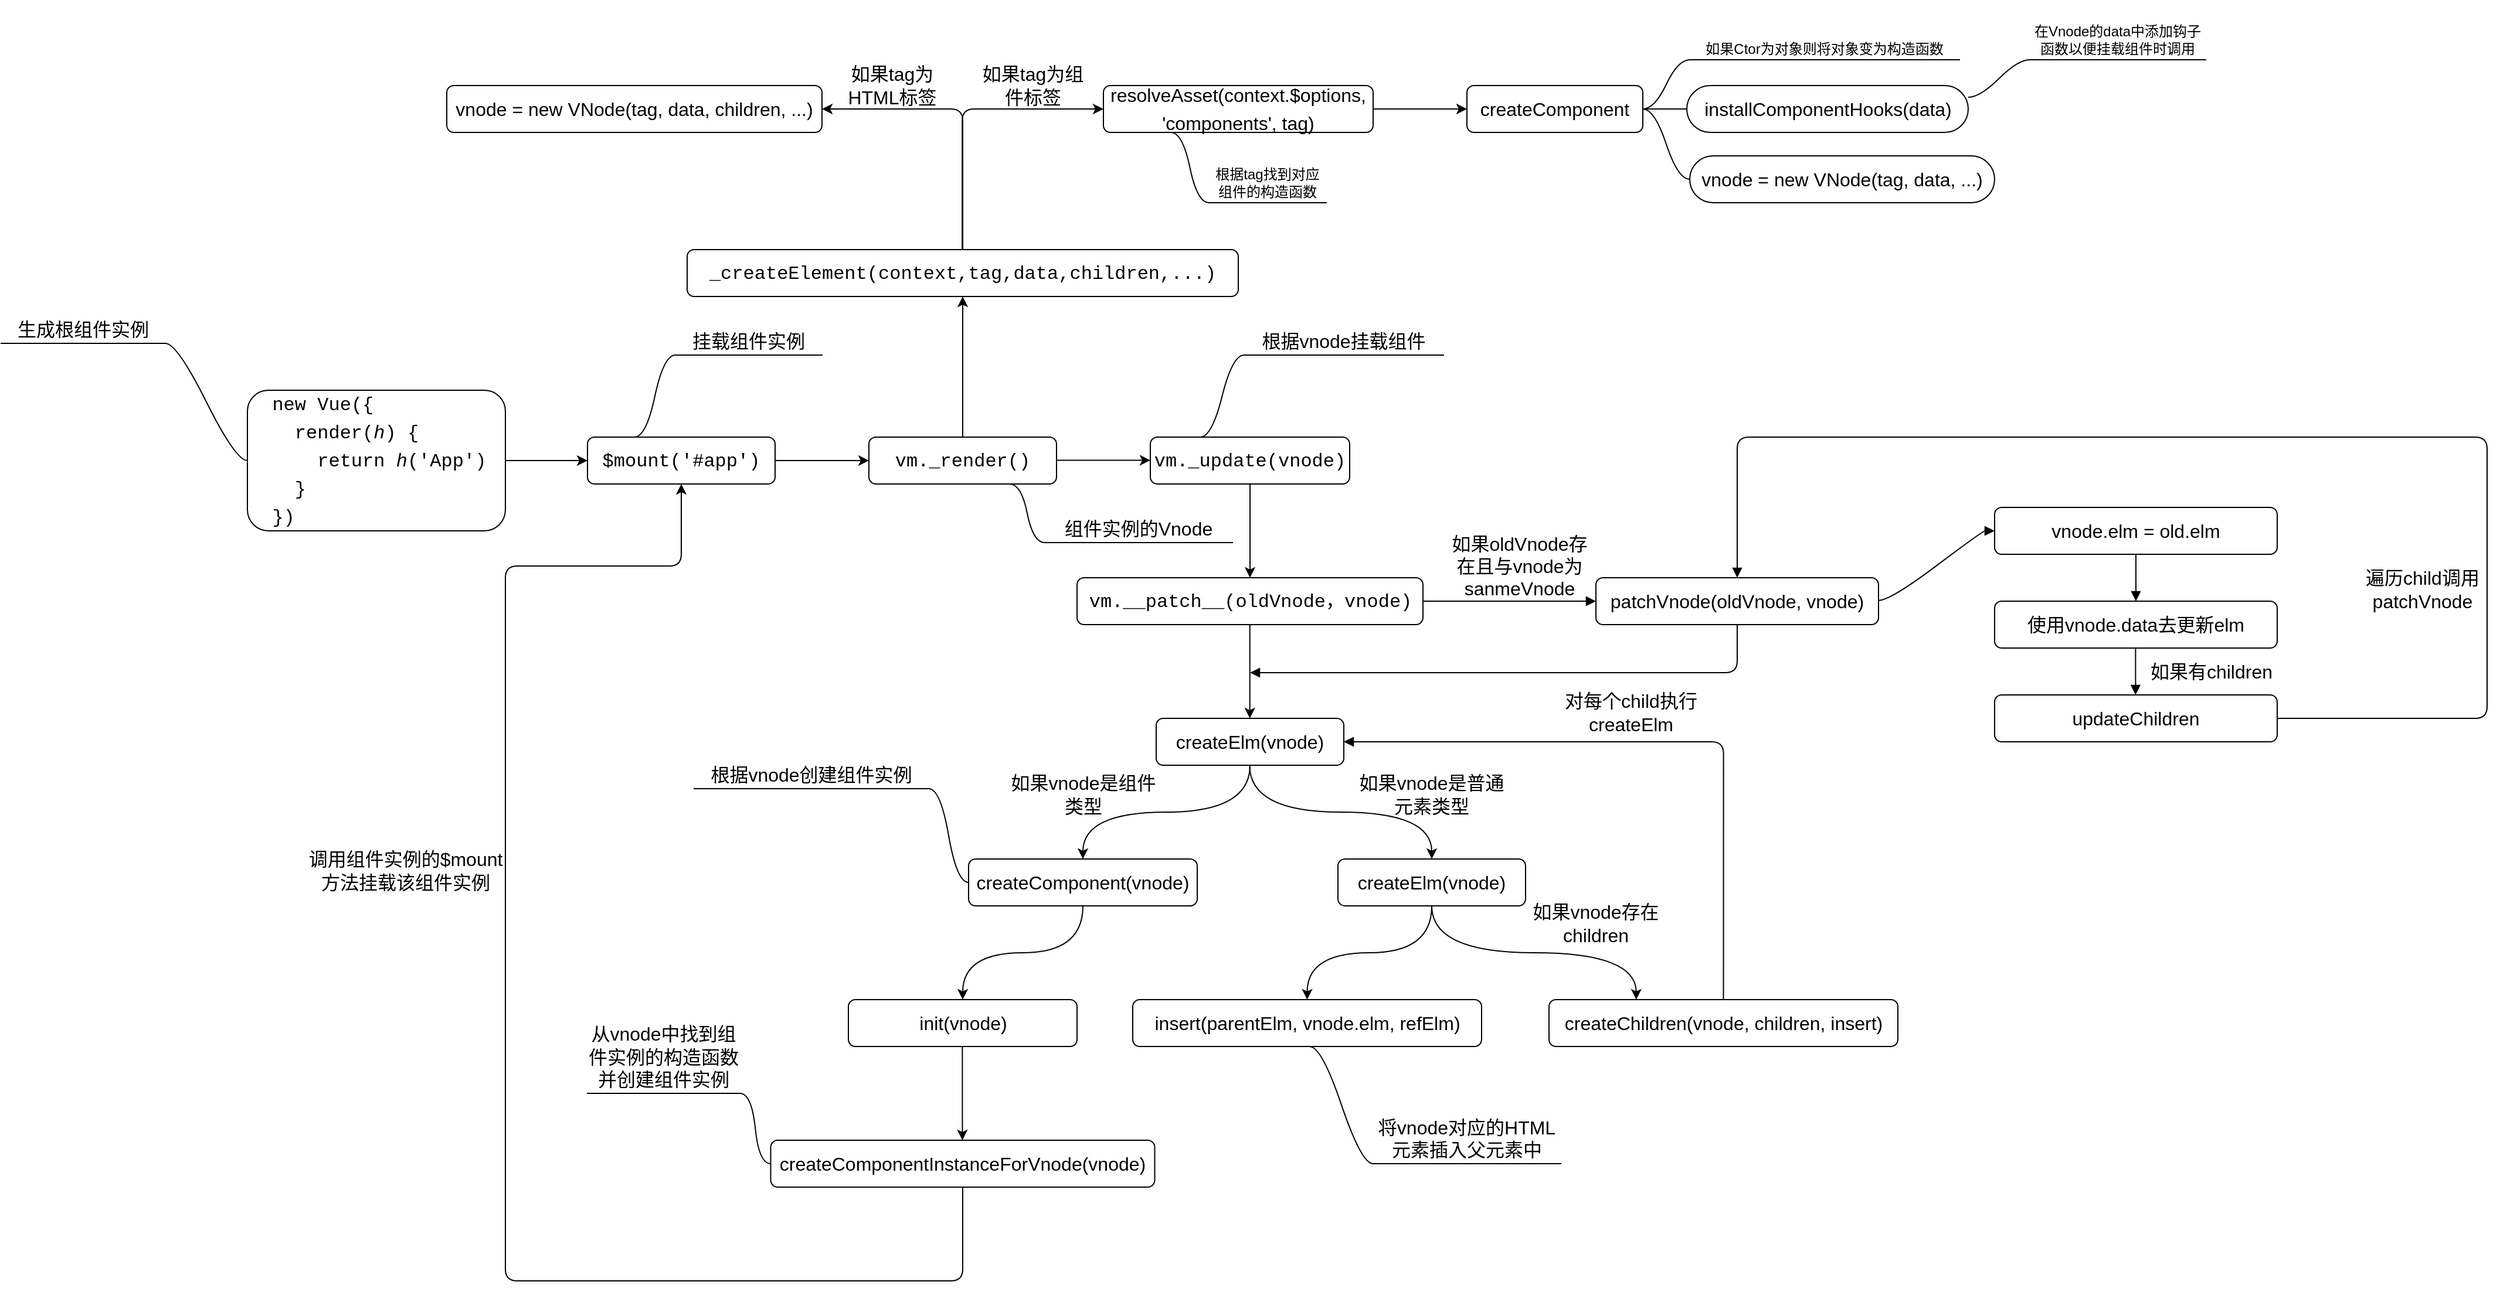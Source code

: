 <mxfile version="13.3.9" type="device" pages="9"><diagram id="tGTWnX9ZcUmZYnAeqQ7J" name="Page-1"><mxGraphModel dx="3778" dy="2976" grid="1" gridSize="10" guides="1" tooltips="1" connect="1" arrows="1" fold="1" page="1" pageScale="1" pageWidth="827" pageHeight="1169" math="0" shadow="0"><root><mxCell id="Cbd5N6GXzlmilMYBSLQF-0"/><mxCell id="Cbd5N6GXzlmilMYBSLQF-1" parent="Cbd5N6GXzlmilMYBSLQF-0"/><mxCell id="3idNdl0rC2g0dLV5XqZA-0" value="&lt;div style=&quot;font-family: &amp;#34;menlo&amp;#34; , &amp;#34;monaco&amp;#34; , &amp;#34;courier new&amp;#34; , monospace ; font-size: 16px ; line-height: 24px ; white-space: pre&quot;&gt;&lt;div style=&quot;font-size: 16px&quot;&gt;&lt;span style=&quot;font-size: 16px&quot;&gt;  new&lt;/span&gt; &lt;span style=&quot;font-size: 16px&quot;&gt;Vue&lt;/span&gt;({&lt;/div&gt;&lt;div style=&quot;font-size: 16px&quot;&gt;    &lt;span style=&quot;font-size: 16px&quot;&gt;render&lt;/span&gt;(&lt;span style=&quot;font-style: italic ; font-size: 16px&quot;&gt;h&lt;/span&gt;) {&lt;/div&gt;&lt;div style=&quot;font-size: 16px&quot;&gt;      &lt;span style=&quot;font-size: 16px&quot;&gt;return&lt;/span&gt; &lt;span style=&quot;font-style: italic ; font-size: 16px&quot;&gt;h&lt;/span&gt;(&lt;span style=&quot;font-size: 16px&quot;&gt;'App'&lt;/span&gt;)&lt;/div&gt;&lt;div style=&quot;font-size: 16px&quot;&gt;    }&lt;/div&gt;&lt;div style=&quot;font-size: 16px&quot;&gt;  })&lt;/div&gt;&lt;/div&gt;" style="rounded=1;whiteSpace=wrap;html=1;align=left;fontSize=16;" parent="Cbd5N6GXzlmilMYBSLQF-1" vertex="1"><mxGeometry x="-490" y="280" width="220" height="120" as="geometry"/></mxCell><mxCell id="ks2iNWIjrWI5SxBCSfOO-0" value="&lt;div style=&quot;line-height: 24px&quot;&gt;&lt;div&gt;&lt;font face=&quot;menlo, monaco, courier new, monospace&quot;&gt;&lt;span&gt;$mount('#app')&lt;/span&gt;&lt;/font&gt;&lt;br&gt;&lt;/div&gt;&lt;/div&gt;" style="rounded=1;whiteSpace=wrap;html=1;align=center;fontSize=16;" parent="Cbd5N6GXzlmilMYBSLQF-1" vertex="1"><mxGeometry x="-200" y="320" width="160" height="40" as="geometry"/></mxCell><mxCell id="l1soSFwzu8oxgdWvIYUD-0" value="生成根组件实例" style="whiteSpace=wrap;html=1;shape=partialRectangle;top=0;left=0;bottom=1;right=0;points=[[0,1],[1,1]];fillColor=none;align=center;verticalAlign=bottom;routingCenterY=0.5;snapToPoint=1;recursiveResize=0;autosize=1;treeFolding=1;treeMoving=1;newEdgeStyle={&quot;edgeStyle&quot;:&quot;entityRelationEdgeStyle&quot;,&quot;startArrow&quot;:&quot;none&quot;,&quot;endArrow&quot;:&quot;none&quot;,&quot;segment&quot;:10,&quot;curved&quot;:1};fontSize=16;" parent="Cbd5N6GXzlmilMYBSLQF-1" vertex="1"><mxGeometry x="-700" y="230" width="140" height="10" as="geometry"/></mxCell><mxCell id="l1soSFwzu8oxgdWvIYUD-1" value="" style="edgeStyle=entityRelationEdgeStyle;startArrow=none;endArrow=none;segment=10;curved=1;fontSize=16;" parent="Cbd5N6GXzlmilMYBSLQF-1" source="3idNdl0rC2g0dLV5XqZA-0" target="l1soSFwzu8oxgdWvIYUD-0" edge="1"><mxGeometry relative="1" as="geometry"><mxPoint x="-570" y="320" as="sourcePoint"/></mxGeometry></mxCell><mxCell id="l1soSFwzu8oxgdWvIYUD-2" value="" style="endArrow=classic;html=1;fontSize=16;exitX=1;exitY=0.5;exitDx=0;exitDy=0;entryX=0;entryY=0.5;entryDx=0;entryDy=0;" parent="Cbd5N6GXzlmilMYBSLQF-1" source="3idNdl0rC2g0dLV5XqZA-0" target="ks2iNWIjrWI5SxBCSfOO-0" edge="1"><mxGeometry width="50" height="50" relative="1" as="geometry"><mxPoint x="-120" y="670" as="sourcePoint"/><mxPoint x="-70" y="620" as="targetPoint"/></mxGeometry></mxCell><mxCell id="l1soSFwzu8oxgdWvIYUD-3" value="挂载组件实例" style="whiteSpace=wrap;html=1;shape=partialRectangle;top=0;left=0;bottom=1;right=0;points=[[0,1],[1,1]];fillColor=none;align=center;verticalAlign=bottom;routingCenterY=0.5;snapToPoint=1;recursiveResize=0;autosize=1;treeFolding=1;treeMoving=1;newEdgeStyle={&quot;edgeStyle&quot;:&quot;entityRelationEdgeStyle&quot;,&quot;startArrow&quot;:&quot;none&quot;,&quot;endArrow&quot;:&quot;none&quot;,&quot;segment&quot;:10,&quot;curved&quot;:1};fontSize=16;" parent="Cbd5N6GXzlmilMYBSLQF-1" vertex="1"><mxGeometry x="-125" y="220" width="125" height="30" as="geometry"/></mxCell><mxCell id="l1soSFwzu8oxgdWvIYUD-4" value="" style="edgeStyle=entityRelationEdgeStyle;startArrow=none;endArrow=none;segment=10;curved=1;fontSize=16;exitX=0.25;exitY=0;exitDx=0;exitDy=0;" parent="Cbd5N6GXzlmilMYBSLQF-1" source="ks2iNWIjrWI5SxBCSfOO-0" target="l1soSFwzu8oxgdWvIYUD-3" edge="1"><mxGeometry relative="1" as="geometry"><mxPoint x="-110" y="540" as="sourcePoint"/></mxGeometry></mxCell><mxCell id="l1soSFwzu8oxgdWvIYUD-5" value="&lt;div style=&quot;line-height: 24px&quot;&gt;&lt;div&gt;&lt;font face=&quot;menlo, monaco, courier new, monospace&quot;&gt;vm._render()&lt;/font&gt;&lt;/div&gt;&lt;/div&gt;" style="rounded=1;whiteSpace=wrap;html=1;align=center;fontSize=16;" parent="Cbd5N6GXzlmilMYBSLQF-1" vertex="1"><mxGeometry x="40" y="320" width="160" height="40" as="geometry"/></mxCell><mxCell id="l1soSFwzu8oxgdWvIYUD-6" value="" style="endArrow=classic;html=1;fontSize=16;exitX=1;exitY=0.5;exitDx=0;exitDy=0;" parent="Cbd5N6GXzlmilMYBSLQF-1" source="ks2iNWIjrWI5SxBCSfOO-0" target="l1soSFwzu8oxgdWvIYUD-5" edge="1"><mxGeometry width="50" height="50" relative="1" as="geometry"><mxPoint x="-260.0" y="350" as="sourcePoint"/><mxPoint x="-190" y="350" as="targetPoint"/></mxGeometry></mxCell><mxCell id="l1soSFwzu8oxgdWvIYUD-7" value="组件实例的Vnode" style="whiteSpace=wrap;html=1;shape=partialRectangle;top=0;left=0;bottom=1;right=0;points=[[0,1],[1,1]];fillColor=none;align=center;verticalAlign=bottom;routingCenterY=0.5;snapToPoint=1;recursiveResize=0;autosize=1;treeFolding=1;treeMoving=1;newEdgeStyle={&quot;edgeStyle&quot;:&quot;entityRelationEdgeStyle&quot;,&quot;startArrow&quot;:&quot;none&quot;,&quot;endArrow&quot;:&quot;none&quot;,&quot;segment&quot;:10,&quot;curved&quot;:1};fontSize=16;" parent="Cbd5N6GXzlmilMYBSLQF-1" vertex="1"><mxGeometry x="190" y="390" width="160" height="20" as="geometry"/></mxCell><mxCell id="l1soSFwzu8oxgdWvIYUD-8" value="" style="edgeStyle=entityRelationEdgeStyle;startArrow=none;endArrow=none;segment=10;curved=1;fontSize=16;exitX=0.75;exitY=1;exitDx=0;exitDy=0;" parent="Cbd5N6GXzlmilMYBSLQF-1" source="l1soSFwzu8oxgdWvIYUD-5" target="l1soSFwzu8oxgdWvIYUD-7" edge="1"><mxGeometry relative="1" as="geometry"><mxPoint x="70" y="390" as="sourcePoint"/></mxGeometry></mxCell><mxCell id="l1soSFwzu8oxgdWvIYUD-9" value="&lt;div style=&quot;line-height: 24px&quot;&gt;&lt;div&gt;&lt;font face=&quot;menlo, monaco, courier new, monospace&quot;&gt;vm._update(vnode)&lt;/font&gt;&lt;/div&gt;&lt;/div&gt;" style="rounded=1;whiteSpace=wrap;html=1;align=center;fontSize=16;" parent="Cbd5N6GXzlmilMYBSLQF-1" vertex="1"><mxGeometry x="280" y="320" width="170" height="40" as="geometry"/></mxCell><mxCell id="l1soSFwzu8oxgdWvIYUD-10" value="根据vnode挂载组件" style="whiteSpace=wrap;html=1;shape=partialRectangle;top=0;left=0;bottom=1;right=0;points=[[0,1],[1,1]];fillColor=none;align=center;verticalAlign=bottom;routingCenterY=0.5;snapToPoint=1;recursiveResize=0;autosize=1;treeFolding=1;treeMoving=1;newEdgeStyle={&quot;edgeStyle&quot;:&quot;entityRelationEdgeStyle&quot;,&quot;startArrow&quot;:&quot;none&quot;,&quot;endArrow&quot;:&quot;none&quot;,&quot;segment&quot;:10,&quot;curved&quot;:1};fontSize=16;" parent="Cbd5N6GXzlmilMYBSLQF-1" vertex="1"><mxGeometry x="360" y="230" width="170" height="20" as="geometry"/></mxCell><mxCell id="l1soSFwzu8oxgdWvIYUD-11" value="" style="edgeStyle=entityRelationEdgeStyle;startArrow=none;endArrow=none;segment=10;curved=1;fontSize=16;exitX=0.25;exitY=0;exitDx=0;exitDy=0;" parent="Cbd5N6GXzlmilMYBSLQF-1" source="l1soSFwzu8oxgdWvIYUD-9" target="l1soSFwzu8oxgdWvIYUD-10" edge="1"><mxGeometry relative="1" as="geometry"><mxPoint x="330" y="320" as="sourcePoint"/></mxGeometry></mxCell><mxCell id="l1soSFwzu8oxgdWvIYUD-12" value="" style="endArrow=classic;html=1;fontSize=16;exitX=1;exitY=0.5;exitDx=0;exitDy=0;" parent="Cbd5N6GXzlmilMYBSLQF-1" edge="1"><mxGeometry width="50" height="50" relative="1" as="geometry"><mxPoint x="200" y="339.8" as="sourcePoint"/><mxPoint x="280" y="339.8" as="targetPoint"/></mxGeometry></mxCell><mxCell id="l1soSFwzu8oxgdWvIYUD-13" value="" style="endArrow=classic;html=1;fontSize=16;exitX=0.5;exitY=1;exitDx=0;exitDy=0;" parent="Cbd5N6GXzlmilMYBSLQF-1" source="l1soSFwzu8oxgdWvIYUD-9" edge="1"><mxGeometry width="50" height="50" relative="1" as="geometry"><mxPoint x="210" y="349.8" as="sourcePoint"/><mxPoint x="365" y="440" as="targetPoint"/></mxGeometry></mxCell><mxCell id="l1soSFwzu8oxgdWvIYUD-14" value="&lt;div style=&quot;line-height: 24px&quot;&gt;&lt;div&gt;&lt;font face=&quot;menlo, monaco, courier new, monospace&quot;&gt;vm.&lt;/font&gt;&lt;span&gt;&lt;font face=&quot;menlo, monaco, courier new, monospace&quot;&gt;__patch__&lt;/font&gt;&lt;/span&gt;&lt;span style=&quot;font-family: &amp;#34;menlo&amp;#34; , &amp;#34;monaco&amp;#34; , &amp;#34;courier new&amp;#34; , monospace&quot;&gt;(&lt;/span&gt;&lt;span&gt;&lt;font face=&quot;menlo, monaco, courier new, monospace&quot;&gt;oldVnode，&lt;/font&gt;&lt;/span&gt;&lt;span style=&quot;font-family: &amp;#34;menlo&amp;#34; , &amp;#34;monaco&amp;#34; , &amp;#34;courier new&amp;#34; , monospace&quot;&gt;vnode)&lt;/span&gt;&lt;/div&gt;&lt;/div&gt;" style="rounded=1;whiteSpace=wrap;html=1;align=center;fontSize=16;" parent="Cbd5N6GXzlmilMYBSLQF-1" vertex="1"><mxGeometry x="217.5" y="440" width="295" height="40" as="geometry"/></mxCell><mxCell id="l1soSFwzu8oxgdWvIYUD-16" value="&lt;div style=&quot;line-height: 24px&quot;&gt;&lt;span&gt;patchVnode(oldVnode, vnode)&lt;/span&gt;&lt;br&gt;&lt;/div&gt;" style="rounded=1;whiteSpace=wrap;html=1;align=center;fontSize=16;" parent="Cbd5N6GXzlmilMYBSLQF-1" vertex="1"><mxGeometry x="660" y="440" width="241" height="40" as="geometry"/></mxCell><mxCell id="l1soSFwzu8oxgdWvIYUD-18" value="" style="edgeStyle=entityRelationEdgeStyle;startArrow=none;endArrow=block;segment=10;curved=1;fontSize=16;endFill=1;" parent="Cbd5N6GXzlmilMYBSLQF-1" source="l1soSFwzu8oxgdWvIYUD-14" target="l1soSFwzu8oxgdWvIYUD-16" edge="1"><mxGeometry relative="1" as="geometry"><mxPoint x="90" y="620" as="sourcePoint"/><mxPoint x="30" y="400" as="targetPoint"/></mxGeometry></mxCell><mxCell id="l1soSFwzu8oxgdWvIYUD-22" value="&lt;div style=&quot;line-height: 24px&quot;&gt;createElm(vnode)&lt;br&gt;&lt;/div&gt;" style="rounded=1;whiteSpace=wrap;html=1;align=center;fontSize=16;" parent="Cbd5N6GXzlmilMYBSLQF-1" vertex="1"><mxGeometry x="285" y="560" width="160" height="40" as="geometry"/></mxCell><mxCell id="l1soSFwzu8oxgdWvIYUD-23" value="" style="endArrow=classic;html=1;fontSize=16;exitX=0.5;exitY=1;exitDx=0;exitDy=0;entryX=0.5;entryY=0;entryDx=0;entryDy=0;" parent="Cbd5N6GXzlmilMYBSLQF-1" edge="1"><mxGeometry width="50" height="50" relative="1" as="geometry"><mxPoint x="364.86" y="480" as="sourcePoint"/><mxPoint x="364.86" y="560" as="targetPoint"/></mxGeometry></mxCell><mxCell id="l1soSFwzu8oxgdWvIYUD-24" value="如果oldVnode存在且与vnode为sanmeVnode" style="text;html=1;strokeColor=none;fillColor=none;align=center;verticalAlign=middle;whiteSpace=wrap;rounded=0;fontSize=16;" parent="Cbd5N6GXzlmilMYBSLQF-1" vertex="1"><mxGeometry x="530" y="420" width="130" height="20" as="geometry"/></mxCell><mxCell id="l1soSFwzu8oxgdWvIYUD-27" value="" style="endArrow=classic;html=1;fontSize=16;exitX=0.5;exitY=1;exitDx=0;exitDy=0;entryX=0.5;entryY=0;entryDx=0;entryDy=0;edgeStyle=orthogonalEdgeStyle;curved=1;" parent="Cbd5N6GXzlmilMYBSLQF-1" target="l1soSFwzu8oxgdWvIYUD-28" edge="1"><mxGeometry width="50" height="50" relative="1" as="geometry"><mxPoint x="364.66" y="600" as="sourcePoint"/><mxPoint x="364.66" y="680" as="targetPoint"/><Array as="points"><mxPoint x="365" y="640"/><mxPoint x="520" y="640"/></Array></mxGeometry></mxCell><mxCell id="l1soSFwzu8oxgdWvIYUD-28" value="&lt;div style=&quot;line-height: 24px&quot;&gt;createElm(vnode)&lt;br&gt;&lt;/div&gt;" style="rounded=1;whiteSpace=wrap;html=1;align=center;fontSize=16;" parent="Cbd5N6GXzlmilMYBSLQF-1" vertex="1"><mxGeometry x="440" y="680" width="160" height="40" as="geometry"/></mxCell><mxCell id="l1soSFwzu8oxgdWvIYUD-30" value="如果vnode是普通元素类型" style="text;html=1;strokeColor=none;fillColor=none;align=center;verticalAlign=middle;whiteSpace=wrap;rounded=0;fontSize=16;" parent="Cbd5N6GXzlmilMYBSLQF-1" vertex="1"><mxGeometry x="450" y="600" width="140" height="50" as="geometry"/></mxCell><mxCell id="l1soSFwzu8oxgdWvIYUD-31" value="&lt;div style=&quot;line-height: 24px&quot;&gt;createChildren(vnode, children, insert)&lt;br&gt;&lt;/div&gt;" style="rounded=1;whiteSpace=wrap;html=1;align=center;fontSize=16;" parent="Cbd5N6GXzlmilMYBSLQF-1" vertex="1"><mxGeometry x="620" y="800" width="297.5" height="40" as="geometry"/></mxCell><mxCell id="l1soSFwzu8oxgdWvIYUD-34" value="如果vnode存在children" style="text;html=1;strokeColor=none;fillColor=none;align=center;verticalAlign=middle;whiteSpace=wrap;rounded=0;fontSize=16;" parent="Cbd5N6GXzlmilMYBSLQF-1" vertex="1"><mxGeometry x="590" y="710" width="140" height="50" as="geometry"/></mxCell><mxCell id="l1soSFwzu8oxgdWvIYUD-36" value="" style="edgeStyle=orthogonalEdgeStyle;startArrow=block;endArrow=none;segment=10;fontSize=16;exitX=1;exitY=0.5;exitDx=0;exitDy=0;entryX=0.5;entryY=0;entryDx=0;entryDy=0;endFill=0;startFill=1;" parent="Cbd5N6GXzlmilMYBSLQF-1" source="l1soSFwzu8oxgdWvIYUD-22" target="l1soSFwzu8oxgdWvIYUD-31" edge="1"><mxGeometry relative="1" as="geometry"><mxPoint x="1084.52" y="560" as="sourcePoint"/><mxPoint x="770.02" y="460" as="targetPoint"/></mxGeometry></mxCell><mxCell id="l1soSFwzu8oxgdWvIYUD-37" value="对每个child执行createElm" style="text;html=1;strokeColor=none;fillColor=none;align=center;verticalAlign=middle;whiteSpace=wrap;rounded=0;fontSize=16;" parent="Cbd5N6GXzlmilMYBSLQF-1" vertex="1"><mxGeometry x="620" y="530" width="140" height="50" as="geometry"/></mxCell><mxCell id="l1soSFwzu8oxgdWvIYUD-38" value="&lt;div style=&quot;line-height: 24px&quot;&gt;insert(parentElm, vnode.elm, refElm)&lt;br&gt;&lt;/div&gt;" style="rounded=1;whiteSpace=wrap;html=1;align=center;fontSize=16;" parent="Cbd5N6GXzlmilMYBSLQF-1" vertex="1"><mxGeometry x="265" y="800" width="297.5" height="40" as="geometry"/></mxCell><mxCell id="l1soSFwzu8oxgdWvIYUD-39" value="" style="endArrow=classic;html=1;fontSize=16;exitX=0.5;exitY=1;exitDx=0;exitDy=0;entryX=0.5;entryY=0;entryDx=0;entryDy=0;edgeStyle=orthogonalEdgeStyle;curved=1;" parent="Cbd5N6GXzlmilMYBSLQF-1" source="l1soSFwzu8oxgdWvIYUD-28" target="l1soSFwzu8oxgdWvIYUD-38" edge="1"><mxGeometry width="50" height="50" relative="1" as="geometry"><mxPoint x="530" y="730" as="sourcePoint"/><mxPoint x="704.375" y="810.0" as="targetPoint"/></mxGeometry></mxCell><mxCell id="l1soSFwzu8oxgdWvIYUD-41" value="" style="endArrow=classic;html=1;fontSize=16;entryX=0.25;entryY=0;entryDx=0;entryDy=0;edgeStyle=orthogonalEdgeStyle;curved=1;" parent="Cbd5N6GXzlmilMYBSLQF-1" target="l1soSFwzu8oxgdWvIYUD-31" edge="1"><mxGeometry width="50" height="50" relative="1" as="geometry"><mxPoint x="520" y="720" as="sourcePoint"/><mxPoint x="550" y="1000.0" as="targetPoint"/><Array as="points"><mxPoint x="520" y="760"/><mxPoint x="694" y="760"/></Array></mxGeometry></mxCell><mxCell id="l1soSFwzu8oxgdWvIYUD-43" value="将vnode对应的HTML元素插入父元素中" style="whiteSpace=wrap;html=1;shape=partialRectangle;top=0;left=0;bottom=1;right=0;points=[[0,1],[1,1]];fillColor=none;align=center;verticalAlign=bottom;routingCenterY=0.5;snapToPoint=1;recursiveResize=0;autosize=1;treeFolding=1;treeMoving=1;newEdgeStyle={&quot;edgeStyle&quot;:&quot;entityRelationEdgeStyle&quot;,&quot;startArrow&quot;:&quot;none&quot;,&quot;endArrow&quot;:&quot;none&quot;,&quot;segment&quot;:10,&quot;curved&quot;:1};fontSize=16;" parent="Cbd5N6GXzlmilMYBSLQF-1" vertex="1"><mxGeometry x="470" y="900" width="160" height="40" as="geometry"/></mxCell><mxCell id="l1soSFwzu8oxgdWvIYUD-44" value="" style="edgeStyle=entityRelationEdgeStyle;startArrow=none;endArrow=none;segment=10;curved=1;fontSize=16;exitX=0.508;exitY=1.003;exitDx=0;exitDy=0;exitPerimeter=0;" parent="Cbd5N6GXzlmilMYBSLQF-1" source="l1soSFwzu8oxgdWvIYUD-38" target="l1soSFwzu8oxgdWvIYUD-43" edge="1"><mxGeometry relative="1" as="geometry"><mxPoint x="393.75" y="860.0" as="sourcePoint"/></mxGeometry></mxCell><mxCell id="l1soSFwzu8oxgdWvIYUD-45" value="&lt;div style=&quot;line-height: 24px&quot;&gt;createComponent(vnode)&lt;br&gt;&lt;/div&gt;" style="rounded=1;whiteSpace=wrap;html=1;align=center;fontSize=16;" parent="Cbd5N6GXzlmilMYBSLQF-1" vertex="1"><mxGeometry x="125" y="680" width="195" height="40" as="geometry"/></mxCell><mxCell id="l1soSFwzu8oxgdWvIYUD-47" value="如果vnode是组件类型" style="text;html=1;strokeColor=none;fillColor=none;align=center;verticalAlign=middle;whiteSpace=wrap;rounded=0;fontSize=16;" parent="Cbd5N6GXzlmilMYBSLQF-1" vertex="1"><mxGeometry x="152.5" y="600" width="140" height="50" as="geometry"/></mxCell><mxCell id="l1soSFwzu8oxgdWvIYUD-48" value="根据vnode创建组件实例" style="whiteSpace=wrap;html=1;shape=partialRectangle;top=0;left=0;bottom=1;right=0;points=[[0,1],[1,1]];fillColor=none;align=center;verticalAlign=bottom;routingCenterY=0.5;snapToPoint=1;recursiveResize=0;autosize=1;treeFolding=1;treeMoving=1;newEdgeStyle={&quot;edgeStyle&quot;:&quot;entityRelationEdgeStyle&quot;,&quot;startArrow&quot;:&quot;none&quot;,&quot;endArrow&quot;:&quot;none&quot;,&quot;segment&quot;:10,&quot;curved&quot;:1};fontSize=16;" parent="Cbd5N6GXzlmilMYBSLQF-1" vertex="1"><mxGeometry x="-109" y="600" width="200" height="20" as="geometry"/></mxCell><mxCell id="l1soSFwzu8oxgdWvIYUD-49" value="" style="edgeStyle=entityRelationEdgeStyle;startArrow=none;endArrow=none;segment=10;curved=1;fontSize=16;" parent="Cbd5N6GXzlmilMYBSLQF-1" source="l1soSFwzu8oxgdWvIYUD-45" target="l1soSFwzu8oxgdWvIYUD-48" edge="1"><mxGeometry relative="1" as="geometry"><mxPoint x="235" y="975" as="sourcePoint"/></mxGeometry></mxCell><mxCell id="l1soSFwzu8oxgdWvIYUD-50" value="" style="endArrow=classic;html=1;fontSize=16;exitX=0.5;exitY=1;exitDx=0;exitDy=0;edgeStyle=orthogonalEdgeStyle;curved=1;entryX=0.5;entryY=0;entryDx=0;entryDy=0;" parent="Cbd5N6GXzlmilMYBSLQF-1" source="l1soSFwzu8oxgdWvIYUD-22" target="l1soSFwzu8oxgdWvIYUD-45" edge="1"><mxGeometry width="50" height="50" relative="1" as="geometry"><mxPoint x="374.66" y="610" as="sourcePoint"/><mxPoint x="240" y="660" as="targetPoint"/><Array as="points"><mxPoint x="365" y="640"/><mxPoint x="223" y="640"/></Array></mxGeometry></mxCell><mxCell id="l1soSFwzu8oxgdWvIYUD-51" value="&lt;div style=&quot;line-height: 24px&quot;&gt;init(vnode)&lt;/div&gt;" style="rounded=1;whiteSpace=wrap;html=1;align=center;fontSize=16;" parent="Cbd5N6GXzlmilMYBSLQF-1" vertex="1"><mxGeometry x="22.5" y="800" width="195" height="40" as="geometry"/></mxCell><mxCell id="l1soSFwzu8oxgdWvIYUD-52" value="" style="endArrow=classic;html=1;fontSize=16;exitX=0.5;exitY=1;exitDx=0;exitDy=0;edgeStyle=orthogonalEdgeStyle;curved=1;entryX=0.5;entryY=0;entryDx=0;entryDy=0;" parent="Cbd5N6GXzlmilMYBSLQF-1" source="l1soSFwzu8oxgdWvIYUD-45" target="l1soSFwzu8oxgdWvIYUD-51" edge="1"><mxGeometry width="50" height="50" relative="1" as="geometry"><mxPoint x="252.5" y="720" as="sourcePoint"/><mxPoint x="110" y="790" as="targetPoint"/><Array as="points"><mxPoint x="222" y="760"/><mxPoint x="120" y="760"/></Array></mxGeometry></mxCell><mxCell id="l1soSFwzu8oxgdWvIYUD-53" value="&lt;div style=&quot;line-height: 24px&quot;&gt;createComponentInstanceForVnode(vnode)&lt;/div&gt;" style="rounded=1;whiteSpace=wrap;html=1;align=center;fontSize=16;" parent="Cbd5N6GXzlmilMYBSLQF-1" vertex="1"><mxGeometry x="-43.75" y="920" width="327.5" height="40" as="geometry"/></mxCell><mxCell id="l1soSFwzu8oxgdWvIYUD-54" value="" style="endArrow=classic;html=1;fontSize=16;exitX=0.5;exitY=1;exitDx=0;exitDy=0;entryX=0.5;entryY=0;entryDx=0;entryDy=0;" parent="Cbd5N6GXzlmilMYBSLQF-1" edge="1"><mxGeometry width="50" height="50" relative="1" as="geometry"><mxPoint x="119.71" y="840" as="sourcePoint"/><mxPoint x="119.71" y="920" as="targetPoint"/></mxGeometry></mxCell><mxCell id="l1soSFwzu8oxgdWvIYUD-55" value="从vnode中找到组件实例的构造函数并创建组件实例" style="whiteSpace=wrap;html=1;shape=partialRectangle;top=0;left=0;bottom=1;right=0;points=[[0,1],[1,1]];fillColor=none;align=center;verticalAlign=bottom;routingCenterY=0.5;snapToPoint=1;recursiveResize=0;autosize=1;treeFolding=1;treeMoving=1;newEdgeStyle={&quot;edgeStyle&quot;:&quot;entityRelationEdgeStyle&quot;,&quot;startArrow&quot;:&quot;none&quot;,&quot;endArrow&quot;:&quot;none&quot;,&quot;segment&quot;:10,&quot;curved&quot;:1};fontSize=16;" parent="Cbd5N6GXzlmilMYBSLQF-1" vertex="1"><mxGeometry x="-200" y="860" width="130" height="20" as="geometry"/></mxCell><mxCell id="l1soSFwzu8oxgdWvIYUD-56" value="" style="edgeStyle=entityRelationEdgeStyle;startArrow=none;endArrow=none;segment=10;curved=1;fontSize=16;" parent="Cbd5N6GXzlmilMYBSLQF-1" source="l1soSFwzu8oxgdWvIYUD-53" target="l1soSFwzu8oxgdWvIYUD-55" edge="1"><mxGeometry relative="1" as="geometry"><mxPoint x="-130" y="940" as="sourcePoint"/></mxGeometry></mxCell><mxCell id="l1soSFwzu8oxgdWvIYUD-58" value="" style="endArrow=classic;html=1;fontSize=16;exitX=0.5;exitY=1;exitDx=0;exitDy=0;edgeStyle=orthogonalEdgeStyle;" parent="Cbd5N6GXzlmilMYBSLQF-1" source="l1soSFwzu8oxgdWvIYUD-53" target="ks2iNWIjrWI5SxBCSfOO-0" edge="1"><mxGeometry width="50" height="50" relative="1" as="geometry"><mxPoint x="119.76" y="920" as="sourcePoint"/><mxPoint x="-100" y="400" as="targetPoint"/><Array as="points"><mxPoint x="120" y="1040"/><mxPoint x="-270" y="1040"/><mxPoint x="-270" y="430"/><mxPoint x="-120" y="430"/></Array></mxGeometry></mxCell><mxCell id="l1soSFwzu8oxgdWvIYUD-59" value="调用组件实例的$mount方法挂载该组件实例" style="text;html=1;strokeColor=none;fillColor=none;align=center;verticalAlign=middle;whiteSpace=wrap;rounded=0;fontSize=16;" parent="Cbd5N6GXzlmilMYBSLQF-1" vertex="1"><mxGeometry x="-440" y="650" width="170" height="80" as="geometry"/></mxCell><mxCell id="P-4IWOykgsemdHKiEvt4-0" value="" style="endArrow=classic;html=1;exitX=0.5;exitY=0;exitDx=0;exitDy=0;entryX=0.5;entryY=1;entryDx=0;entryDy=0;" edge="1" parent="Cbd5N6GXzlmilMYBSLQF-1" source="l1soSFwzu8oxgdWvIYUD-5" target="P-4IWOykgsemdHKiEvt4-2"><mxGeometry width="50" height="50" relative="1" as="geometry"><mxPoint x="100" y="320" as="sourcePoint"/><mxPoint x="120" y="240" as="targetPoint"/></mxGeometry></mxCell><mxCell id="P-4IWOykgsemdHKiEvt4-2" value="&lt;div style=&quot;line-height: 24px&quot;&gt;&lt;font face=&quot;menlo, monaco, courier new, monospace&quot;&gt;_createElement(&lt;/font&gt;&lt;span style=&quot;font-family: &amp;#34;menlo&amp;#34; , &amp;#34;monaco&amp;#34; , &amp;#34;courier new&amp;#34; , monospace&quot;&gt;context,tag,data,children,...&lt;/span&gt;&lt;span style=&quot;font-family: &amp;#34;menlo&amp;#34; , &amp;#34;monaco&amp;#34; , &amp;#34;courier new&amp;#34; , monospace&quot;&gt;)&lt;/span&gt;&lt;/div&gt;" style="rounded=1;whiteSpace=wrap;html=1;align=center;fontSize=16;" vertex="1" parent="Cbd5N6GXzlmilMYBSLQF-1"><mxGeometry x="-115" y="160" width="470" height="40" as="geometry"/></mxCell><mxCell id="P-4IWOykgsemdHKiEvt4-3" value="" style="endArrow=classic;html=1;exitX=0.5;exitY=0;exitDx=0;exitDy=0;edgeStyle=orthogonalEdgeStyle;" edge="1" parent="Cbd5N6GXzlmilMYBSLQF-1"><mxGeometry width="50" height="50" relative="1" as="geometry"><mxPoint x="119.58" y="160" as="sourcePoint"/><mxPoint x="240" y="40" as="targetPoint"/><Array as="points"><mxPoint x="120" y="40"/></Array></mxGeometry></mxCell><mxCell id="P-4IWOykgsemdHKiEvt4-4" value="" style="endArrow=classic;html=1;exitX=0.5;exitY=0;exitDx=0;exitDy=0;edgeStyle=orthogonalEdgeStyle;" edge="1" parent="Cbd5N6GXzlmilMYBSLQF-1"><mxGeometry width="50" height="50" relative="1" as="geometry"><mxPoint x="120.0" y="160" as="sourcePoint"/><mxPoint y="40" as="targetPoint"/><Array as="points"><mxPoint x="120.42" y="40"/></Array></mxGeometry></mxCell><mxCell id="P-4IWOykgsemdHKiEvt4-5" value="如果tag为HTML标签" style="text;html=1;strokeColor=none;fillColor=none;align=center;verticalAlign=middle;whiteSpace=wrap;rounded=0;fontSize=16;" vertex="1" parent="Cbd5N6GXzlmilMYBSLQF-1"><mxGeometry x="10" width="100" height="40" as="geometry"/></mxCell><mxCell id="P-4IWOykgsemdHKiEvt4-6" value="如果tag为组件标签" style="text;html=1;strokeColor=none;fillColor=none;align=center;verticalAlign=middle;whiteSpace=wrap;rounded=0;fontSize=16;" vertex="1" parent="Cbd5N6GXzlmilMYBSLQF-1"><mxGeometry x="130" width="100" height="40" as="geometry"/></mxCell><mxCell id="P-4IWOykgsemdHKiEvt4-7" value="&lt;div style=&quot;line-height: 24px&quot;&gt;&lt;div style=&quot;line-height: 24px&quot;&gt;vnode = new VNode(tag&lt;span&gt;, data, children, ...&lt;/span&gt;&lt;span&gt;)&lt;/span&gt;&lt;/div&gt;&lt;/div&gt;" style="rounded=1;whiteSpace=wrap;html=1;align=center;fontSize=16;" vertex="1" parent="Cbd5N6GXzlmilMYBSLQF-1"><mxGeometry x="-320" y="20" width="320" height="40" as="geometry"/></mxCell><mxCell id="P-4IWOykgsemdHKiEvt4-8" value="&lt;div style=&quot;line-height: 24px&quot;&gt;&lt;div style=&quot;line-height: 24px&quot;&gt;createComponent&lt;br&gt;&lt;/div&gt;&lt;/div&gt;" style="rounded=1;whiteSpace=wrap;html=1;align=center;fontSize=16;" vertex="1" parent="Cbd5N6GXzlmilMYBSLQF-1"><mxGeometry x="550" y="20" width="150" height="40" as="geometry"/></mxCell><mxCell id="P-4IWOykgsemdHKiEvt4-9" value="如果Ctor为对象则将对象变为构造函数" style="whiteSpace=wrap;html=1;shape=partialRectangle;top=0;left=0;bottom=1;right=0;points=[[0,1],[1,1]];fillColor=none;align=center;verticalAlign=bottom;routingCenterY=0.5;snapToPoint=1;recursiveResize=0;autosize=1;treeFolding=1;treeMoving=1;newEdgeStyle={&quot;edgeStyle&quot;:&quot;entityRelationEdgeStyle&quot;,&quot;startArrow&quot;:&quot;none&quot;,&quot;endArrow&quot;:&quot;none&quot;,&quot;segment&quot;:10,&quot;curved&quot;:1};" vertex="1" parent="Cbd5N6GXzlmilMYBSLQF-1"><mxGeometry x="740" y="-22" width="230" height="20" as="geometry"/></mxCell><mxCell id="P-4IWOykgsemdHKiEvt4-10" value="" style="edgeStyle=entityRelationEdgeStyle;startArrow=none;endArrow=none;segment=10;curved=1;exitX=1;exitY=0.5;exitDx=0;exitDy=0;" edge="1" target="P-4IWOykgsemdHKiEvt4-9" parent="Cbd5N6GXzlmilMYBSLQF-1" source="P-4IWOykgsemdHKiEvt4-8"><mxGeometry relative="1" as="geometry"><mxPoint x="352.5" as="sourcePoint"/></mxGeometry></mxCell><mxCell id="P-4IWOykgsemdHKiEvt4-11" value="&lt;div style=&quot;line-height: 24px&quot;&gt;&lt;div style=&quot;line-height: 24px&quot;&gt;resolveAsset(context.$options, 'components', tag)&lt;br&gt;&lt;/div&gt;&lt;/div&gt;" style="rounded=1;whiteSpace=wrap;html=1;align=center;fontSize=16;" vertex="1" parent="Cbd5N6GXzlmilMYBSLQF-1"><mxGeometry x="240" y="20" width="230" height="40" as="geometry"/></mxCell><mxCell id="P-4IWOykgsemdHKiEvt4-12" value="根据tag找到对应组件的构造函数" style="whiteSpace=wrap;html=1;shape=partialRectangle;top=0;left=0;bottom=1;right=0;points=[[0,1],[1,1]];fillColor=none;align=center;verticalAlign=bottom;routingCenterY=0.5;snapToPoint=1;recursiveResize=0;autosize=1;treeFolding=1;treeMoving=1;newEdgeStyle={&quot;edgeStyle&quot;:&quot;entityRelationEdgeStyle&quot;,&quot;startArrow&quot;:&quot;none&quot;,&quot;endArrow&quot;:&quot;none&quot;,&quot;segment&quot;:10,&quot;curved&quot;:1};" vertex="1" collapsed="1" parent="Cbd5N6GXzlmilMYBSLQF-1"><mxGeometry x="330" y="70" width="100" height="50" as="geometry"/></mxCell><mxCell id="P-4IWOykgsemdHKiEvt4-13" value="" style="edgeStyle=entityRelationEdgeStyle;startArrow=none;endArrow=none;segment=10;curved=1;exitX=0.25;exitY=1;exitDx=0;exitDy=0;" edge="1" target="P-4IWOykgsemdHKiEvt4-12" parent="Cbd5N6GXzlmilMYBSLQF-1" source="P-4IWOykgsemdHKiEvt4-11"><mxGeometry relative="1" as="geometry"><mxPoint x="292.5" y="60" as="sourcePoint"/></mxGeometry></mxCell><mxCell id="P-4IWOykgsemdHKiEvt4-17" value="在Vnode的data中添加钩子函数以便挂载组件时调用" style="whiteSpace=wrap;html=1;shape=partialRectangle;top=0;left=0;bottom=1;right=0;points=[[0,1],[1,1]];fillColor=none;align=center;verticalAlign=bottom;routingCenterY=0.5;snapToPoint=1;recursiveResize=0;autosize=1;treeFolding=1;treeMoving=1;newEdgeStyle={&quot;edgeStyle&quot;:&quot;entityRelationEdgeStyle&quot;,&quot;startArrow&quot;:&quot;none&quot;,&quot;endArrow&quot;:&quot;none&quot;,&quot;segment&quot;:10,&quot;curved&quot;:1};" vertex="1" parent="Cbd5N6GXzlmilMYBSLQF-1"><mxGeometry x="1030" y="-52" width="150" height="50" as="geometry"/></mxCell><mxCell id="P-4IWOykgsemdHKiEvt4-18" value="" style="edgeStyle=entityRelationEdgeStyle;startArrow=none;endArrow=none;segment=10;curved=1;exitX=1;exitY=0.25;exitDx=0;exitDy=0;entryX=0;entryY=1;entryDx=0;entryDy=0;" edge="1" target="P-4IWOykgsemdHKiEvt4-17" parent="Cbd5N6GXzlmilMYBSLQF-1" source="P-4IWOykgsemdHKiEvt4-21"><mxGeometry relative="1" as="geometry"><mxPoint x="910" y="8" as="sourcePoint"/><mxPoint x="1102.483" y="-132.0" as="targetPoint"/></mxGeometry></mxCell><mxCell id="P-4IWOykgsemdHKiEvt4-21" value="&lt;span style=&quot;font-size: 16px&quot;&gt;installComponentHooks(data)&lt;/span&gt;" style="whiteSpace=wrap;html=1;rounded=1;arcSize=50;align=center;verticalAlign=middle;strokeWidth=1;autosize=1;spacing=4;treeFolding=1;treeMoving=1;newEdgeStyle={&quot;edgeStyle&quot;:&quot;entityRelationEdgeStyle&quot;,&quot;startArrow&quot;:&quot;none&quot;,&quot;endArrow&quot;:&quot;none&quot;,&quot;segment&quot;:10,&quot;curved&quot;:1};" vertex="1" parent="Cbd5N6GXzlmilMYBSLQF-1"><mxGeometry x="737.5" y="20" width="240" height="40" as="geometry"/></mxCell><mxCell id="P-4IWOykgsemdHKiEvt4-22" value="" style="edgeStyle=entityRelationEdgeStyle;startArrow=none;endArrow=none;segment=10;curved=1;exitX=1;exitY=0.5;exitDx=0;exitDy=0;" edge="1" target="P-4IWOykgsemdHKiEvt4-21" parent="Cbd5N6GXzlmilMYBSLQF-1" source="P-4IWOykgsemdHKiEvt4-8"><mxGeometry relative="1" as="geometry"><mxPoint x="810" y="150" as="sourcePoint"/></mxGeometry></mxCell><mxCell id="P-4IWOykgsemdHKiEvt4-23" value="&lt;span style=&quot;font-size: 16px&quot;&gt;vnode = new VNode(tag, data, ...)&lt;/span&gt;" style="whiteSpace=wrap;html=1;rounded=1;arcSize=50;align=center;verticalAlign=middle;strokeWidth=1;autosize=1;spacing=4;treeFolding=1;treeMoving=1;newEdgeStyle={&quot;edgeStyle&quot;:&quot;entityRelationEdgeStyle&quot;,&quot;startArrow&quot;:&quot;none&quot;,&quot;endArrow&quot;:&quot;none&quot;,&quot;segment&quot;:10,&quot;curved&quot;:1};" vertex="1" parent="Cbd5N6GXzlmilMYBSLQF-1"><mxGeometry x="740" y="80" width="260" height="40" as="geometry"/></mxCell><mxCell id="P-4IWOykgsemdHKiEvt4-24" value="" style="edgeStyle=entityRelationEdgeStyle;startArrow=none;endArrow=none;segment=10;curved=1;exitX=1;exitY=0.5;exitDx=0;exitDy=0;entryX=0;entryY=0.5;entryDx=0;entryDy=0;" edge="1" parent="Cbd5N6GXzlmilMYBSLQF-1" source="P-4IWOykgsemdHKiEvt4-8" target="P-4IWOykgsemdHKiEvt4-23"><mxGeometry relative="1" as="geometry"><mxPoint x="710" y="50" as="sourcePoint"/><mxPoint x="750" y="26" as="targetPoint"/></mxGeometry></mxCell><mxCell id="P-4IWOykgsemdHKiEvt4-25" value="" style="endArrow=classic;html=1;fontSize=16;exitX=1;exitY=0.5;exitDx=0;exitDy=0;" edge="1" parent="Cbd5N6GXzlmilMYBSLQF-1"><mxGeometry width="50" height="50" relative="1" as="geometry"><mxPoint x="470" y="40.0" as="sourcePoint"/><mxPoint x="550" y="40.0" as="targetPoint"/></mxGeometry></mxCell><mxCell id="P-4IWOykgsemdHKiEvt4-26" value="" style="endArrow=none;html=1;edgeStyle=orthogonalEdgeStyle;endFill=0;startArrow=block;startFill=1;entryX=0.5;entryY=1;entryDx=0;entryDy=0;" edge="1" parent="Cbd5N6GXzlmilMYBSLQF-1" target="l1soSFwzu8oxgdWvIYUD-16"><mxGeometry width="50" height="50" relative="1" as="geometry"><mxPoint x="365" y="521" as="sourcePoint"/><mxPoint x="725" y="480" as="targetPoint"/><Array as="points"><mxPoint x="781" y="521"/></Array></mxGeometry></mxCell><mxCell id="P-4IWOykgsemdHKiEvt4-29" value="&lt;div style=&quot;line-height: 24px&quot;&gt;vnode.elm = old.elm&lt;/div&gt;" style="rounded=1;whiteSpace=wrap;html=1;align=center;fontSize=16;" vertex="1" parent="Cbd5N6GXzlmilMYBSLQF-1"><mxGeometry x="1000" y="380" width="241" height="40" as="geometry"/></mxCell><mxCell id="P-4IWOykgsemdHKiEvt4-30" value="" style="edgeStyle=entityRelationEdgeStyle;startArrow=none;endArrow=block;segment=10;curved=1;fontSize=16;endFill=1;entryX=0;entryY=0.5;entryDx=0;entryDy=0;" edge="1" parent="Cbd5N6GXzlmilMYBSLQF-1" target="P-4IWOykgsemdHKiEvt4-29"><mxGeometry relative="1" as="geometry"><mxPoint x="901" y="459.41" as="sourcePoint"/><mxPoint x="1048.5" y="459.41" as="targetPoint"/></mxGeometry></mxCell><mxCell id="P-4IWOykgsemdHKiEvt4-31" value="&lt;div style=&quot;line-height: 24px&quot;&gt;使用vnode.data去更新elm&lt;/div&gt;" style="rounded=1;whiteSpace=wrap;html=1;align=center;fontSize=16;" vertex="1" parent="Cbd5N6GXzlmilMYBSLQF-1"><mxGeometry x="1000" y="460" width="241" height="40" as="geometry"/></mxCell><mxCell id="P-4IWOykgsemdHKiEvt4-32" value="" style="startArrow=none;endArrow=block;segment=10;fontSize=16;endFill=1;entryX=0.5;entryY=0;entryDx=0;entryDy=0;exitX=0.5;exitY=1;exitDx=0;exitDy=0;" edge="1" parent="Cbd5N6GXzlmilMYBSLQF-1" source="P-4IWOykgsemdHKiEvt4-29" target="P-4IWOykgsemdHKiEvt4-31"><mxGeometry relative="1" as="geometry"><mxPoint x="911" y="469.41" as="sourcePoint"/><mxPoint x="1010" y="410" as="targetPoint"/></mxGeometry></mxCell><mxCell id="P-4IWOykgsemdHKiEvt4-33" value="&lt;div style=&quot;line-height: 24px&quot;&gt;updateChildren&lt;/div&gt;" style="rounded=1;whiteSpace=wrap;html=1;align=center;fontSize=16;" vertex="1" parent="Cbd5N6GXzlmilMYBSLQF-1"><mxGeometry x="1000" y="540" width="241" height="40" as="geometry"/></mxCell><mxCell id="P-4IWOykgsemdHKiEvt4-34" value="" style="startArrow=none;endArrow=block;segment=10;fontSize=16;endFill=1;entryX=0.5;entryY=0;entryDx=0;entryDy=0;exitX=0.5;exitY=1;exitDx=0;exitDy=0;" edge="1" parent="Cbd5N6GXzlmilMYBSLQF-1"><mxGeometry relative="1" as="geometry"><mxPoint x="1120.21" y="500" as="sourcePoint"/><mxPoint x="1120.21" y="540" as="targetPoint"/></mxGeometry></mxCell><mxCell id="P-4IWOykgsemdHKiEvt4-37" value="如果有children" style="text;html=1;strokeColor=none;fillColor=none;align=center;verticalAlign=middle;whiteSpace=wrap;rounded=0;fontSize=16;" vertex="1" parent="Cbd5N6GXzlmilMYBSLQF-1"><mxGeometry x="1120" y="510" width="130" height="20" as="geometry"/></mxCell><mxCell id="P-4IWOykgsemdHKiEvt4-38" value="" style="startArrow=none;endArrow=block;segment=10;fontSize=16;endFill=1;exitX=1;exitY=0.5;exitDx=0;exitDy=0;edgeStyle=orthogonalEdgeStyle;entryX=0.5;entryY=0;entryDx=0;entryDy=0;" edge="1" parent="Cbd5N6GXzlmilMYBSLQF-1" source="P-4IWOykgsemdHKiEvt4-33" target="l1soSFwzu8oxgdWvIYUD-16"><mxGeometry relative="1" as="geometry"><mxPoint x="1130.21" y="510" as="sourcePoint"/><mxPoint x="1350" y="320" as="targetPoint"/><Array as="points"><mxPoint x="1420" y="560"/><mxPoint x="1420" y="320"/><mxPoint x="781" y="320"/></Array></mxGeometry></mxCell><mxCell id="P-4IWOykgsemdHKiEvt4-39" value="遍历child调用patchVnode" style="text;html=1;strokeColor=none;fillColor=none;align=center;verticalAlign=middle;whiteSpace=wrap;rounded=0;fontSize=16;" vertex="1" parent="Cbd5N6GXzlmilMYBSLQF-1"><mxGeometry x="1300" y="440" width="130" height="20" as="geometry"/></mxCell></root></mxGraphModel></diagram><diagram id="v-TPcP65PPmS0MbbwaCb" name="Page-2"><mxGraphModel dx="2066" dy="1265" grid="1" gridSize="10" guides="1" tooltips="1" connect="1" arrows="1" fold="1" page="1" pageScale="1" pageWidth="827" pageHeight="1169" math="0" shadow="0"><root><mxCell id="TLTuXnLEfo8K1TmfqGRO-0"/><mxCell id="TLTuXnLEfo8K1TmfqGRO-1" parent="TLTuXnLEfo8K1TmfqGRO-0"/><mxCell id="TLTuXnLEfo8K1TmfqGRO-2" value="Vue" style="rounded=1;whiteSpace=wrap;html=1;fontSize=16;" vertex="1" parent="TLTuXnLEfo8K1TmfqGRO-1"><mxGeometry x="320" y="450" width="120" height="60" as="geometry"/></mxCell><mxCell id="TLTuXnLEfo8K1TmfqGRO-3" value="Vue挂载" style="rounded=1;whiteSpace=wrap;html=1;fontSize=16;" vertex="1" parent="TLTuXnLEfo8K1TmfqGRO-1"><mxGeometry x="120" y="290" width="120" height="60" as="geometry"/></mxCell><mxCell id="TLTuXnLEfo8K1TmfqGRO-4" value="Vue组件化" style="rounded=1;whiteSpace=wrap;html=1;fontSize=16;" vertex="1" parent="TLTuXnLEfo8K1TmfqGRO-1"><mxGeometry x="520" y="610" width="120" height="60" as="geometry"/></mxCell><mxCell id="TLTuXnLEfo8K1TmfqGRO-5" value="Vue响应式" style="rounded=1;whiteSpace=wrap;html=1;fontSize=16;" vertex="1" parent="TLTuXnLEfo8K1TmfqGRO-1"><mxGeometry x="520" y="290" width="120" height="60" as="geometry"/></mxCell><mxCell id="TLTuXnLEfo8K1TmfqGRO-6" value="Vue更新策略" style="rounded=1;whiteSpace=wrap;html=1;fontSize=16;" vertex="1" parent="TLTuXnLEfo8K1TmfqGRO-1"><mxGeometry x="120" y="610" width="120" height="60" as="geometry"/></mxCell><mxCell id="TLTuXnLEfo8K1TmfqGRO-18" value="" style="endArrow=block;html=1;fontSize=16;edgeStyle=orthogonalEdgeStyle;curved=1;entryX=1;entryY=0.5;entryDx=0;entryDy=0;endFill=1;" edge="1" parent="TLTuXnLEfo8K1TmfqGRO-1" target="TLTuXnLEfo8K1TmfqGRO-3"><mxGeometry width="50" height="50" relative="1" as="geometry"><mxPoint x="315" y="480" as="sourcePoint"/><mxPoint x="440" y="620" as="targetPoint"/></mxGeometry></mxCell><mxCell id="TLTuXnLEfo8K1TmfqGRO-19" value="" style="endArrow=block;html=1;fontSize=16;edgeStyle=orthogonalEdgeStyle;curved=1;entryX=1;entryY=0.5;entryDx=0;entryDy=0;exitX=0;exitY=0.5;exitDx=0;exitDy=0;endFill=1;" edge="1" parent="TLTuXnLEfo8K1TmfqGRO-1" source="TLTuXnLEfo8K1TmfqGRO-2" target="TLTuXnLEfo8K1TmfqGRO-6"><mxGeometry width="50" height="50" relative="1" as="geometry"><mxPoint x="395" y="810" as="sourcePoint"/><mxPoint x="320" y="650" as="targetPoint"/></mxGeometry></mxCell><mxCell id="TLTuXnLEfo8K1TmfqGRO-20" value="" style="endArrow=block;html=1;fontSize=16;edgeStyle=orthogonalEdgeStyle;curved=1;entryX=0;entryY=0.5;entryDx=0;entryDy=0;exitX=1;exitY=0.5;exitDx=0;exitDy=0;endFill=1;" edge="1" parent="TLTuXnLEfo8K1TmfqGRO-1" source="TLTuXnLEfo8K1TmfqGRO-2" target="TLTuXnLEfo8K1TmfqGRO-5"><mxGeometry width="50" height="50" relative="1" as="geometry"><mxPoint x="505" y="470" as="sourcePoint"/><mxPoint x="430" y="310" as="targetPoint"/></mxGeometry></mxCell><mxCell id="TLTuXnLEfo8K1TmfqGRO-21" value="" style="endArrow=block;html=1;fontSize=16;edgeStyle=orthogonalEdgeStyle;curved=1;entryX=0;entryY=0.5;entryDx=0;entryDy=0;exitX=1;exitY=0.5;exitDx=0;exitDy=0;endFill=1;" edge="1" parent="TLTuXnLEfo8K1TmfqGRO-1" source="TLTuXnLEfo8K1TmfqGRO-2" target="TLTuXnLEfo8K1TmfqGRO-4"><mxGeometry width="50" height="50" relative="1" as="geometry"><mxPoint x="450" y="490" as="sourcePoint"/><mxPoint x="530" y="330" as="targetPoint"/></mxGeometry></mxCell></root></mxGraphModel></diagram><diagram id="R2nojCG6LCN28QbSEtTP" name="Page-3"><mxGraphModel dx="3778" dy="1807" grid="1" gridSize="10" guides="1" tooltips="1" connect="1" arrows="1" fold="1" page="1" pageScale="1" pageWidth="827" pageHeight="1169" math="0" shadow="0"><root><mxCell id="cByOkouTrYbN5MweyJMb-0"/><mxCell id="cByOkouTrYbN5MweyJMb-1" parent="cByOkouTrYbN5MweyJMb-0"/><mxCell id="xeFdZh7FWfds3lmVgYkc-5" value="" style="endArrow=classic;html=1;fontSize=16;exitX=0.5;exitY=1;exitDx=0;exitDy=0;entryX=0.5;entryY=0;entryDx=0;entryDy=0;" edge="1" parent="cByOkouTrYbN5MweyJMb-1" source="xeFdZh7FWfds3lmVgYkc-45"><mxGeometry width="50" height="50" relative="1" as="geometry"><mxPoint x="60" y="850" as="sourcePoint"/><mxPoint x="60" y="900" as="targetPoint"/></mxGeometry></mxCell><mxCell id="xeFdZh7FWfds3lmVgYkc-7" value="获取token" style="whiteSpace=wrap;html=1;rounded=1;arcSize=50;align=center;verticalAlign=middle;strokeWidth=1;autosize=1;spacing=4;treeFolding=1;treeMoving=1;newEdgeStyle={&quot;edgeStyle&quot;:&quot;entityRelationEdgeStyle&quot;,&quot;startArrow&quot;:&quot;none&quot;,&quot;endArrow&quot;:&quot;none&quot;,&quot;segment&quot;:10,&quot;curved&quot;:1};fontSize=16;" vertex="1" parent="cByOkouTrYbN5MweyJMb-1"><mxGeometry x="161" y="863" width="110" height="30" as="geometry"/></mxCell><mxCell id="xeFdZh7FWfds3lmVgYkc-8" value="" style="edgeStyle=entityRelationEdgeStyle;startArrow=none;endArrow=none;segment=10;curved=1;fontSize=16;exitX=1;exitY=0.5;exitDx=0;exitDy=0;" edge="1" target="xeFdZh7FWfds3lmVgYkc-7" parent="cByOkouTrYbN5MweyJMb-1"><mxGeometry relative="1" as="geometry"><mxPoint x="120" y="925" as="sourcePoint"/></mxGeometry></mxCell><mxCell id="xeFdZh7FWfds3lmVgYkc-9" value="" style="endArrow=classic;html=1;fontSize=16;exitX=0.5;exitY=1;exitDx=0;exitDy=0;edgeStyle=orthogonalEdgeStyle;entryX=1;entryY=1;entryDx=0;entryDy=0;" edge="1" parent="cByOkouTrYbN5MweyJMb-1" target="xeFdZh7FWfds3lmVgYkc-46"><mxGeometry width="50" height="50" relative="1" as="geometry"><mxPoint x="60" y="955" as="sourcePoint"/><mxPoint x="-90.24" y="790.98" as="targetPoint"/><Array as="points"><mxPoint x="60" y="1010"/><mxPoint x="-50" y="1010"/><mxPoint x="-50" y="849"/></Array></mxGeometry></mxCell><mxCell id="xeFdZh7FWfds3lmVgYkc-12" value="存储token" style="whiteSpace=wrap;html=1;rounded=1;arcSize=50;align=center;verticalAlign=middle;strokeWidth=1;autosize=1;spacing=4;treeFolding=1;treeMoving=1;newEdgeStyle={&quot;edgeStyle&quot;:&quot;entityRelationEdgeStyle&quot;,&quot;startArrow&quot;:&quot;none&quot;,&quot;endArrow&quot;:&quot;none&quot;,&quot;segment&quot;:10,&quot;curved&quot;:1};fontSize=16;" vertex="1" parent="cByOkouTrYbN5MweyJMb-1"><mxGeometry x="161" y="965" width="109" height="32" as="geometry"/></mxCell><mxCell id="xeFdZh7FWfds3lmVgYkc-13" value="" style="edgeStyle=entityRelationEdgeStyle;startArrow=none;endArrow=none;segment=10;curved=1;fontSize=16;exitX=1;exitY=0.5;exitDx=0;exitDy=0;" edge="1" target="xeFdZh7FWfds3lmVgYkc-12" parent="cByOkouTrYbN5MweyJMb-1"><mxGeometry relative="1" as="geometry"><mxPoint x="120.0" y="927.5" as="sourcePoint"/></mxGeometry></mxCell><mxCell id="xeFdZh7FWfds3lmVgYkc-15" value="" style="endArrow=classic;html=1;fontSize=16;exitX=0.5;exitY=1;exitDx=0;exitDy=0;entryX=0;entryY=0;entryDx=0;entryDy=0;edgeStyle=orthogonalEdgeStyle;" edge="1" parent="cByOkouTrYbN5MweyJMb-1" source="xeFdZh7FWfds3lmVgYkc-43" target="xeFdZh7FWfds3lmVgYkc-48"><mxGeometry width="50" height="50" relative="1" as="geometry"><mxPoint x="60" y="650" as="sourcePoint"/><mxPoint x="250" y="705" as="targetPoint"/><Array as="points"><mxPoint x="60" y="688"/></Array></mxGeometry></mxCell><mxCell id="xeFdZh7FWfds3lmVgYkc-17" value="" style="endArrow=classic;html=1;fontSize=16;exitX=0;exitY=1;exitDx=0;exitDy=0;edgeStyle=orthogonalEdgeStyle;" edge="1" parent="cByOkouTrYbN5MweyJMb-1" source="xeFdZh7FWfds3lmVgYkc-48"><mxGeometry width="50" height="50" relative="1" as="geometry"><mxPoint x="250" y="735" as="sourcePoint"/><mxPoint x="60" y="790" as="targetPoint"/></mxGeometry></mxCell><mxCell id="xeFdZh7FWfds3lmVgYkc-20" value="" style="endArrow=classic;html=1;fontSize=16;edgeStyle=orthogonalEdgeStyle;entryX=0;entryY=0.5;entryDx=0;entryDy=0;exitX=1;exitY=0;exitDx=0;exitDy=0;" edge="1" parent="cByOkouTrYbN5MweyJMb-1" source="xeFdZh7FWfds3lmVgYkc-46" target="xeFdZh7FWfds3lmVgYkc-43"><mxGeometry width="50" height="50" relative="1" as="geometry"><mxPoint x="-90" y="765" as="sourcePoint"/><mxPoint y="620" as="targetPoint"/></mxGeometry></mxCell><mxCell id="xeFdZh7FWfds3lmVgYkc-21" value="登录成功跳转回首页" style="text;html=1;strokeColor=none;fillColor=none;align=center;verticalAlign=middle;whiteSpace=wrap;rounded=0;fontSize=16;" vertex="1" parent="cByOkouTrYbN5MweyJMb-1"><mxGeometry x="-150" y="900" width="90" height="40" as="geometry"/></mxCell><mxCell id="xeFdZh7FWfds3lmVgYkc-25" value="检查token" style="whiteSpace=wrap;html=1;rounded=1;arcSize=50;align=center;verticalAlign=middle;strokeWidth=1;autosize=1;spacing=4;treeFolding=1;treeMoving=1;newEdgeStyle={&quot;edgeStyle&quot;:&quot;entityRelationEdgeStyle&quot;,&quot;startArrow&quot;:&quot;none&quot;,&quot;endArrow&quot;:&quot;none&quot;,&quot;segment&quot;:10,&quot;curved&quot;:1};fontSize=16;" vertex="1" parent="cByOkouTrYbN5MweyJMb-1"><mxGeometry x="-390" y="649.5" width="120" height="40" as="geometry"/></mxCell><mxCell id="xeFdZh7FWfds3lmVgYkc-26" value="" style="edgeStyle=entityRelationEdgeStyle;startArrow=none;endArrow=none;segment=10;curved=1;fontSize=16;" edge="1" target="xeFdZh7FWfds3lmVgYkc-25" parent="cByOkouTrYbN5MweyJMb-1" source="xeFdZh7FWfds3lmVgYkc-46"><mxGeometry relative="1" as="geometry"><mxPoint x="-270" y="777.5" as="sourcePoint"/></mxGeometry></mxCell><mxCell id="xeFdZh7FWfds3lmVgYkc-27" value="检查token" style="whiteSpace=wrap;html=1;rounded=1;arcSize=50;align=center;verticalAlign=middle;strokeWidth=1;autosize=1;spacing=4;treeFolding=1;treeMoving=1;newEdgeStyle={&quot;edgeStyle&quot;:&quot;entityRelationEdgeStyle&quot;,&quot;startArrow&quot;:&quot;none&quot;,&quot;endArrow&quot;:&quot;none&quot;,&quot;segment&quot;:10,&quot;curved&quot;:1};fontSize=16;" vertex="1" parent="cByOkouTrYbN5MweyJMb-1"><mxGeometry x="440" y="607.5" width="121" height="40" as="geometry"/></mxCell><mxCell id="xeFdZh7FWfds3lmVgYkc-28" value="" style="edgeStyle=entityRelationEdgeStyle;startArrow=none;endArrow=none;segment=10;curved=1;fontSize=16;exitX=1;exitY=0.5;exitDx=0;exitDy=0;" edge="1" target="xeFdZh7FWfds3lmVgYkc-27" parent="cByOkouTrYbN5MweyJMb-1" source="xeFdZh7FWfds3lmVgYkc-48"><mxGeometry relative="1" as="geometry"><mxPoint x="370" y="720" as="sourcePoint"/></mxGeometry></mxCell><mxCell id="xeFdZh7FWfds3lmVgYkc-31" value="" style="endArrow=classic;html=1;fontSize=16;edgeStyle=orthogonalEdgeStyle;entryX=0.5;entryY=1;entryDx=0;entryDy=0;exitX=1;exitY=0;exitDx=0;exitDy=0;" edge="1" parent="cByOkouTrYbN5MweyJMb-1" source="xeFdZh7FWfds3lmVgYkc-47" target="xeFdZh7FWfds3lmVgYkc-49"><mxGeometry width="50" height="50" relative="1" as="geometry"><mxPoint x="-90" y="495" as="sourcePoint"/><mxPoint x="60" y="450" as="targetPoint"/></mxGeometry></mxCell><mxCell id="xeFdZh7FWfds3lmVgYkc-32" value="" style="endArrow=classic;html=1;fontSize=16;edgeStyle=orthogonalEdgeStyle;entryX=1;entryY=1;entryDx=0;entryDy=0;exitX=0.46;exitY=-0.039;exitDx=0;exitDy=0;exitPerimeter=0;" edge="1" parent="cByOkouTrYbN5MweyJMb-1" target="xeFdZh7FWfds3lmVgYkc-47"><mxGeometry width="50" height="50" relative="1" as="geometry"><mxPoint x="55.2" y="587.66" as="sourcePoint"/><mxPoint x="-90" y="525" as="targetPoint"/><Array as="points"><mxPoint x="55" y="509"/><mxPoint x="-108" y="509"/></Array></mxGeometry></mxCell><mxCell id="xeFdZh7FWfds3lmVgYkc-33" value="之后的路由过程" style="text;html=1;strokeColor=none;fillColor=none;align=center;verticalAlign=middle;whiteSpace=wrap;rounded=0;fontSize=16;" vertex="1" parent="cByOkouTrYbN5MweyJMb-1"><mxGeometry x="71" y="540" width="90" height="40" as="geometry"/></mxCell><mxCell id="xeFdZh7FWfds3lmVgYkc-43" value="首页" style="ellipse;whiteSpace=wrap;html=1;fontSize=16;fillColor=#ffe6cc;strokeColor=#d79b00;" vertex="1" parent="cByOkouTrYbN5MweyJMb-1"><mxGeometry y="580" width="120" height="55" as="geometry"/></mxCell><mxCell id="xeFdZh7FWfds3lmVgYkc-44" value="登录" style="rounded=1;whiteSpace=wrap;html=1;fontSize=16;" vertex="1" parent="cByOkouTrYbN5MweyJMb-1"><mxGeometry y="900" width="120" height="60" as="geometry"/></mxCell><mxCell id="xeFdZh7FWfds3lmVgYkc-45" value="登录页" style="ellipse;whiteSpace=wrap;html=1;fontSize=16;fillColor=#ffe6cc;strokeColor=#d79b00;" vertex="1" parent="cByOkouTrYbN5MweyJMb-1"><mxGeometry y="790" width="120" height="55" as="geometry"/></mxCell><mxCell id="xeFdZh7FWfds3lmVgYkc-46" value="路由守卫" style="ellipse;whiteSpace=wrap;html=1;fontSize=16;fillColor=#d5e8d4;strokeColor=#82b366;" vertex="1" parent="cByOkouTrYbN5MweyJMb-1"><mxGeometry x="-220" y="802" width="120" height="55" as="geometry"/></mxCell><mxCell id="xeFdZh7FWfds3lmVgYkc-47" value="路由守卫" style="ellipse;whiteSpace=wrap;html=1;fontSize=16;fillColor=#d5e8d4;strokeColor=#82b366;" vertex="1" parent="cByOkouTrYbN5MweyJMb-1"><mxGeometry x="-210" y="462.5" width="120" height="55" as="geometry"/></mxCell><mxCell id="xeFdZh7FWfds3lmVgYkc-48" value="路由守卫" style="ellipse;whiteSpace=wrap;html=1;fontSize=16;fillColor=#d5e8d4;strokeColor=#82b366;" vertex="1" parent="cByOkouTrYbN5MweyJMb-1"><mxGeometry x="240" y="680" width="120" height="55" as="geometry"/></mxCell><mxCell id="xeFdZh7FWfds3lmVgYkc-49" value="需认证页面" style="ellipse;whiteSpace=wrap;html=1;fontSize=16;fillColor=#ffe6cc;strokeColor=#d79b00;" vertex="1" parent="cByOkouTrYbN5MweyJMb-1"><mxGeometry y="390" width="120" height="55" as="geometry"/></mxCell><mxCell id="xeFdZh7FWfds3lmVgYkc-58" value="根据用户角色过滤asyncRoutes" style="text;html=1;strokeColor=none;fillColor=none;align=center;verticalAlign=middle;whiteSpace=wrap;rounded=0;fontSize=16;" vertex="1" parent="cByOkouTrYbN5MweyJMb-1"><mxGeometry x="-740" y="782" width="126" height="75" as="geometry"/></mxCell><mxCell id="xeFdZh7FWfds3lmVgYkc-63" value="&lt;font style=&quot;font-size: 100px&quot;&gt;no can no bb&lt;/font&gt;" style="text;html=1;strokeColor=none;fillColor=none;align=center;verticalAlign=middle;whiteSpace=wrap;rounded=0;fontSize=16;" vertex="1" parent="cByOkouTrYbN5MweyJMb-1"><mxGeometry x="-820" y="10" width="620" height="270" as="geometry"/></mxCell><mxCell id="xeFdZh7FWfds3lmVgYkc-90" value="检查白名单" style="whiteSpace=wrap;html=1;rounded=1;arcSize=50;align=center;verticalAlign=middle;strokeWidth=1;autosize=1;spacing=4;treeFolding=1;treeMoving=1;newEdgeStyle={&quot;edgeStyle&quot;:&quot;entityRelationEdgeStyle&quot;,&quot;startArrow&quot;:&quot;none&quot;,&quot;endArrow&quot;:&quot;none&quot;,&quot;segment&quot;:10,&quot;curved&quot;:1};fontSize=16;" vertex="1" parent="cByOkouTrYbN5MweyJMb-1"><mxGeometry x="440" y="687.5" width="120" height="40" as="geometry"/></mxCell><mxCell id="xeFdZh7FWfds3lmVgYkc-91" value="" style="edgeStyle=entityRelationEdgeStyle;startArrow=none;endArrow=none;segment=10;curved=1;fontSize=16;exitX=1;exitY=0.5;exitDx=0;exitDy=0;" edge="1" target="xeFdZh7FWfds3lmVgYkc-90" parent="cByOkouTrYbN5MweyJMb-1" source="xeFdZh7FWfds3lmVgYkc-48"><mxGeometry relative="1" as="geometry"><mxPoint x="380" y="720" as="sourcePoint"/></mxGeometry></mxCell><mxCell id="xeFdZh7FWfds3lmVgYkc-93" value="首次路由没有token" style="text;html=1;strokeColor=none;fillColor=none;align=center;verticalAlign=middle;whiteSpace=wrap;rounded=0;fontSize=16;" vertex="1" parent="cByOkouTrYbN5MweyJMb-1"><mxGeometry x="500" y="647.5" width="90" height="40" as="geometry"/></mxCell><mxCell id="xeFdZh7FWfds3lmVgYkc-94" value="执行跳转" style="whiteSpace=wrap;html=1;rounded=1;arcSize=50;align=center;verticalAlign=middle;strokeWidth=1;autosize=1;spacing=4;treeFolding=1;treeMoving=1;newEdgeStyle={&quot;edgeStyle&quot;:&quot;entityRelationEdgeStyle&quot;,&quot;startArrow&quot;:&quot;none&quot;,&quot;endArrow&quot;:&quot;none&quot;,&quot;segment&quot;:10,&quot;curved&quot;:1};fontSize=16;" vertex="1" parent="cByOkouTrYbN5MweyJMb-1"><mxGeometry x="440" y="767.5" width="120" height="40" as="geometry"/></mxCell><mxCell id="xeFdZh7FWfds3lmVgYkc-96" value="登录页在白名单中" style="text;html=1;strokeColor=none;fillColor=none;align=center;verticalAlign=middle;whiteSpace=wrap;rounded=0;fontSize=16;" vertex="1" parent="cByOkouTrYbN5MweyJMb-1"><mxGeometry x="500" y="727.5" width="90" height="40" as="geometry"/></mxCell><mxCell id="xeFdZh7FWfds3lmVgYkc-97" value="" style="edgeStyle=entityRelationEdgeStyle;startArrow=none;endArrow=none;segment=10;curved=1;fontSize=16;exitX=1;exitY=0.5;exitDx=0;exitDy=0;entryX=0;entryY=0.5;entryDx=0;entryDy=0;" edge="1" parent="cByOkouTrYbN5MweyJMb-1" source="xeFdZh7FWfds3lmVgYkc-48" target="xeFdZh7FWfds3lmVgYkc-94"><mxGeometry relative="1" as="geometry"><mxPoint x="370" y="717.5" as="sourcePoint"/><mxPoint x="400" y="755" as="targetPoint"/></mxGeometry></mxCell><mxCell id="xeFdZh7FWfds3lmVgYkc-98" value="" style="endArrow=classic;html=1;fontSize=16;exitX=0.5;exitY=1;exitDx=0;exitDy=0;edgeStyle=orthogonalEdgeStyle;entryX=0.5;entryY=0;entryDx=0;entryDy=0;" edge="1" parent="cByOkouTrYbN5MweyJMb-1" target="xeFdZh7FWfds3lmVgYkc-12"><mxGeometry width="50" height="50" relative="1" as="geometry"><mxPoint x="215.33" y="893" as="sourcePoint"/><mxPoint x="215.67" y="953" as="targetPoint"/><Array as="points"><mxPoint x="215" y="928"/><mxPoint x="216" y="928"/></Array></mxGeometry></mxCell><mxCell id="xeFdZh7FWfds3lmVgYkc-100" value="" style="endArrow=classic;html=1;fontSize=16;exitX=0.5;exitY=1;exitDx=0;exitDy=0;entryX=0.5;entryY=0;entryDx=0;entryDy=0;" edge="1" parent="cByOkouTrYbN5MweyJMb-1" source="xeFdZh7FWfds3lmVgYkc-27" target="xeFdZh7FWfds3lmVgYkc-90"><mxGeometry width="50" height="50" relative="1" as="geometry"><mxPoint x="420" y="787.5" as="sourcePoint"/><mxPoint x="470" y="737.5" as="targetPoint"/></mxGeometry></mxCell><mxCell id="xeFdZh7FWfds3lmVgYkc-101" value="" style="endArrow=classic;html=1;fontSize=16;exitX=0.5;exitY=1;exitDx=0;exitDy=0;" edge="1" parent="cByOkouTrYbN5MweyJMb-1"><mxGeometry width="50" height="50" relative="1" as="geometry"><mxPoint x="500.25" y="727.5" as="sourcePoint"/><mxPoint x="500" y="767.5" as="targetPoint"/></mxGeometry></mxCell><mxCell id="xeFdZh7FWfds3lmVgYkc-102" value="检查用户角色" style="whiteSpace=wrap;html=1;rounded=1;arcSize=50;align=center;verticalAlign=middle;strokeWidth=1;autosize=1;spacing=4;treeFolding=1;treeMoving=1;newEdgeStyle={&quot;edgeStyle&quot;:&quot;entityRelationEdgeStyle&quot;,&quot;startArrow&quot;:&quot;none&quot;,&quot;endArrow&quot;:&quot;none&quot;,&quot;segment&quot;:10,&quot;curved&quot;:1};fontSize=16;" vertex="1" parent="cByOkouTrYbN5MweyJMb-1"><mxGeometry x="-390" y="729.5" width="120" height="40" as="geometry"/></mxCell><mxCell id="xeFdZh7FWfds3lmVgYkc-103" value="获取用户角色" style="whiteSpace=wrap;html=1;rounded=1;arcSize=50;align=center;verticalAlign=middle;strokeWidth=1;autosize=1;spacing=4;treeFolding=1;treeMoving=1;newEdgeStyle={&quot;edgeStyle&quot;:&quot;entityRelationEdgeStyle&quot;,&quot;startArrow&quot;:&quot;none&quot;,&quot;endArrow&quot;:&quot;none&quot;,&quot;segment&quot;:10,&quot;curved&quot;:1};fontSize=16;" vertex="1" parent="cByOkouTrYbN5MweyJMb-1"><mxGeometry x="-390" y="809.5" width="120" height="40" as="geometry"/></mxCell><mxCell id="xeFdZh7FWfds3lmVgYkc-104" value="根据角色生成路由" style="whiteSpace=wrap;html=1;rounded=1;arcSize=50;align=center;verticalAlign=middle;strokeWidth=1;autosize=1;spacing=4;treeFolding=1;treeMoving=1;newEdgeStyle={&quot;edgeStyle&quot;:&quot;entityRelationEdgeStyle&quot;,&quot;startArrow&quot;:&quot;none&quot;,&quot;endArrow&quot;:&quot;none&quot;,&quot;segment&quot;:10,&quot;curved&quot;:1};fontSize=16;" vertex="1" parent="cByOkouTrYbN5MweyJMb-1"><mxGeometry x="-400" y="889.5" width="140" height="40" as="geometry"/></mxCell><mxCell id="xeFdZh7FWfds3lmVgYkc-105" value="重新跳转" style="whiteSpace=wrap;html=1;rounded=1;arcSize=50;align=center;verticalAlign=middle;strokeWidth=1;autosize=1;spacing=4;treeFolding=1;treeMoving=1;newEdgeStyle={&quot;edgeStyle&quot;:&quot;entityRelationEdgeStyle&quot;,&quot;startArrow&quot;:&quot;none&quot;,&quot;endArrow&quot;:&quot;none&quot;,&quot;segment&quot;:10,&quot;curved&quot;:1};fontSize=16;" vertex="1" parent="cByOkouTrYbN5MweyJMb-1"><mxGeometry x="-390" y="969.5" width="120" height="40" as="geometry"/></mxCell><mxCell id="xeFdZh7FWfds3lmVgYkc-106" value="" style="endArrow=classic;html=1;fontSize=16;exitX=0.5;exitY=1;exitDx=0;exitDy=0;" edge="1" parent="cByOkouTrYbN5MweyJMb-1" source="xeFdZh7FWfds3lmVgYkc-25" target="xeFdZh7FWfds3lmVgYkc-102"><mxGeometry width="50" height="50" relative="1" as="geometry"><mxPoint x="-270" y="869.5" as="sourcePoint"/><mxPoint x="-220" y="819.5" as="targetPoint"/></mxGeometry></mxCell><mxCell id="xeFdZh7FWfds3lmVgYkc-107" value="" style="endArrow=classic;html=1;fontSize=16;exitX=0.5;exitY=1;exitDx=0;exitDy=0;" edge="1" parent="cByOkouTrYbN5MweyJMb-1"><mxGeometry width="50" height="50" relative="1" as="geometry"><mxPoint x="-330.33" y="769.5" as="sourcePoint"/><mxPoint x="-330.33" y="809.5" as="targetPoint"/></mxGeometry></mxCell><mxCell id="xeFdZh7FWfds3lmVgYkc-108" value="" style="endArrow=classic;html=1;fontSize=16;exitX=0.5;exitY=1;exitDx=0;exitDy=0;" edge="1" parent="cByOkouTrYbN5MweyJMb-1"><mxGeometry width="50" height="50" relative="1" as="geometry"><mxPoint x="-330.33" y="849.5" as="sourcePoint"/><mxPoint x="-330.33" y="889.5" as="targetPoint"/></mxGeometry></mxCell><mxCell id="xeFdZh7FWfds3lmVgYkc-109" value="" style="endArrow=classic;html=1;fontSize=16;exitX=0.5;exitY=1;exitDx=0;exitDy=0;" edge="1" parent="cByOkouTrYbN5MweyJMb-1"><mxGeometry width="50" height="50" relative="1" as="geometry"><mxPoint x="-330.33" y="929.5" as="sourcePoint"/><mxPoint x="-330.33" y="969.5" as="targetPoint"/></mxGeometry></mxCell><mxCell id="xeFdZh7FWfds3lmVgYkc-112" value="" style="edgeStyle=entityRelationEdgeStyle;startArrow=none;endArrow=none;segment=10;curved=1;fontSize=16;" edge="1" parent="cByOkouTrYbN5MweyJMb-1" source="xeFdZh7FWfds3lmVgYkc-46" target="xeFdZh7FWfds3lmVgYkc-102"><mxGeometry relative="1" as="geometry"><mxPoint x="-160" y="885" as="sourcePoint"/><mxPoint x="-250" y="807.5" as="targetPoint"/></mxGeometry></mxCell><mxCell id="xeFdZh7FWfds3lmVgYkc-113" value="" style="edgeStyle=entityRelationEdgeStyle;startArrow=none;endArrow=none;segment=10;curved=1;fontSize=16;" edge="1" parent="cByOkouTrYbN5MweyJMb-1" source="xeFdZh7FWfds3lmVgYkc-46" target="xeFdZh7FWfds3lmVgYkc-103"><mxGeometry relative="1" as="geometry"><mxPoint x="-153.33" y="858.75" as="sourcePoint"/><mxPoint x="-243.33" y="861.25" as="targetPoint"/></mxGeometry></mxCell><mxCell id="xeFdZh7FWfds3lmVgYkc-114" value="" style="edgeStyle=entityRelationEdgeStyle;startArrow=none;endArrow=none;segment=10;curved=1;fontSize=16;" edge="1" parent="cByOkouTrYbN5MweyJMb-1" source="xeFdZh7FWfds3lmVgYkc-46" target="xeFdZh7FWfds3lmVgYkc-104"><mxGeometry relative="1" as="geometry"><mxPoint x="-200" y="787.5" as="sourcePoint"/><mxPoint x="-290" y="870" as="targetPoint"/></mxGeometry></mxCell><mxCell id="xeFdZh7FWfds3lmVgYkc-115" value="" style="edgeStyle=entityRelationEdgeStyle;startArrow=none;endArrow=none;segment=10;curved=1;fontSize=16;" edge="1" parent="cByOkouTrYbN5MweyJMb-1" source="xeFdZh7FWfds3lmVgYkc-46" target="xeFdZh7FWfds3lmVgYkc-105"><mxGeometry relative="1" as="geometry"><mxPoint x="-200" y="787.5" as="sourcePoint"/><mxPoint x="-280" y="950" as="targetPoint"/></mxGeometry></mxCell><mxCell id="xeFdZh7FWfds3lmVgYkc-116" value="asyncRoutes" style="ellipse;whiteSpace=wrap;html=1;fontSize=16;fillColor=#dae8fc;strokeColor=#6c8ebf;" vertex="1" parent="cByOkouTrYbN5MweyJMb-1"><mxGeometry x="-800" y="727.5" width="120" height="55" as="geometry"/></mxCell><mxCell id="xeFdZh7FWfds3lmVgYkc-117" value="asyncRoutes" style="ellipse;whiteSpace=wrap;html=1;fontSize=16;fillColor=#dae8fc;strokeColor=#6c8ebf;" vertex="1" parent="cByOkouTrYbN5MweyJMb-1"><mxGeometry x="-800" y="859.5" width="120" height="55" as="geometry"/></mxCell><mxCell id="xeFdZh7FWfds3lmVgYkc-118" value="" style="endArrow=classic;html=1;fontSize=16;exitX=0.5;exitY=1;exitDx=0;exitDy=0;" edge="1" parent="cByOkouTrYbN5MweyJMb-1" source="xeFdZh7FWfds3lmVgYkc-116" target="xeFdZh7FWfds3lmVgYkc-117"><mxGeometry width="50" height="50" relative="1" as="geometry"><mxPoint x="-549" y="877" as="sourcePoint"/><mxPoint x="-499" y="827" as="targetPoint"/></mxGeometry></mxCell><mxCell id="xeFdZh7FWfds3lmVgYkc-119" value="constRoutes" style="ellipse;whiteSpace=wrap;html=1;fontSize=16;fillColor=#dae8fc;strokeColor=#6c8ebf;" vertex="1" parent="cByOkouTrYbN5MweyJMb-1"><mxGeometry x="-600" y="859.5" width="120" height="55" as="geometry"/></mxCell><mxCell id="xeFdZh7FWfds3lmVgYkc-122" value="" style="endArrow=none;html=1;fontSize=16;exitX=1;exitY=0.5;exitDx=0;exitDy=0;entryX=0;entryY=0.5;entryDx=0;entryDy=0;" edge="1" parent="cByOkouTrYbN5MweyJMb-1" source="xeFdZh7FWfds3lmVgYkc-117" target="xeFdZh7FWfds3lmVgYkc-119"><mxGeometry width="50" height="50" relative="1" as="geometry"><mxPoint x="-670" y="959.5" as="sourcePoint"/><mxPoint x="-620" y="909.5" as="targetPoint"/></mxGeometry></mxCell><mxCell id="xeFdZh7FWfds3lmVgYkc-123" value="routes" style="ellipse;whiteSpace=wrap;html=1;fontSize=16;fillColor=#dae8fc;strokeColor=#6c8ebf;" vertex="1" parent="cByOkouTrYbN5MweyJMb-1"><mxGeometry x="-700" y="979.5" width="120" height="55" as="geometry"/></mxCell><mxCell id="xeFdZh7FWfds3lmVgYkc-124" value="" style="endArrow=classic;html=1;fontSize=16;entryX=0.5;entryY=0;entryDx=0;entryDy=0;" edge="1" parent="cByOkouTrYbN5MweyJMb-1" target="xeFdZh7FWfds3lmVgYkc-123"><mxGeometry width="50" height="50" relative="1" as="geometry"><mxPoint x="-640" y="886.5" as="sourcePoint"/><mxPoint x="-640" y="951.5" as="targetPoint"/></mxGeometry></mxCell><mxCell id="xeFdZh7FWfds3lmVgYkc-125" value="将asyncRoutes与constRoutes合并" style="text;html=1;strokeColor=none;fillColor=none;align=center;verticalAlign=middle;whiteSpace=wrap;rounded=0;fontSize=16;" vertex="1" parent="cByOkouTrYbN5MweyJMb-1"><mxGeometry x="-636" y="904.5" width="116" height="75" as="geometry"/></mxCell><mxCell id="xeFdZh7FWfds3lmVgYkc-126" value="" style="endArrow=classic;html=1;fontSize=16;exitX=0;exitY=0.25;exitDx=0;exitDy=0;entryX=1;entryY=0.5;entryDx=0;entryDy=0;edgeStyle=orthogonalEdgeStyle;" edge="1" parent="cByOkouTrYbN5MweyJMb-1" source="xeFdZh7FWfds3lmVgYkc-104" target="xeFdZh7FWfds3lmVgYkc-116"><mxGeometry width="50" height="50" relative="1" as="geometry"><mxPoint x="-330.33" y="887.5" as="sourcePoint"/><mxPoint x="-330.33" y="927.5" as="targetPoint"/><Array as="points"><mxPoint x="-470" y="900"/><mxPoint x="-470" y="755"/></Array></mxGeometry></mxCell><mxCell id="xeFdZh7FWfds3lmVgYkc-127" value="" style="endArrow=classic;html=1;fontSize=16;exitX=1;exitY=0.5;exitDx=0;exitDy=0;entryX=0;entryY=0.75;entryDx=0;entryDy=0;edgeStyle=orthogonalEdgeStyle;" edge="1" parent="cByOkouTrYbN5MweyJMb-1" source="xeFdZh7FWfds3lmVgYkc-123" target="xeFdZh7FWfds3lmVgYkc-104"><mxGeometry width="50" height="50" relative="1" as="geometry"><mxPoint x="-400" y="857.5" as="sourcePoint"/><mxPoint x="-670" y="765" as="targetPoint"/><Array as="points"><mxPoint x="-470" y="1007"/><mxPoint x="-470" y="920"/><mxPoint x="-400" y="920"/></Array></mxGeometry></mxCell><mxCell id="xeFdZh7FWfds3lmVgYkc-128" value="首次路由" style="text;html=1;strokeColor=none;fillColor=none;align=center;verticalAlign=middle;whiteSpace=wrap;rounded=0;fontSize=16;" vertex="1" parent="cByOkouTrYbN5MweyJMb-1"><mxGeometry x="90" y="647.5" width="90" height="40" as="geometry"/></mxCell><mxCell id="xeFdZh7FWfds3lmVgYkc-129" value="token存在" style="text;html=1;strokeColor=none;fillColor=none;align=center;verticalAlign=middle;whiteSpace=wrap;rounded=0;fontSize=16;" vertex="1" parent="cByOkouTrYbN5MweyJMb-1"><mxGeometry x="-420" y="689.5" width="90" height="40" as="geometry"/></mxCell><mxCell id="xeFdZh7FWfds3lmVgYkc-130" value="角色不存在" style="text;html=1;strokeColor=none;fillColor=none;align=center;verticalAlign=middle;whiteSpace=wrap;rounded=0;fontSize=16;" vertex="1" parent="cByOkouTrYbN5MweyJMb-1"><mxGeometry x="-420" y="769.5" width="90" height="40" as="geometry"/></mxCell><mxCell id="xeFdZh7FWfds3lmVgYkc-131" value="检查token" style="whiteSpace=wrap;html=1;rounded=1;arcSize=50;align=center;verticalAlign=middle;strokeWidth=1;autosize=1;spacing=4;treeFolding=1;treeMoving=1;newEdgeStyle={&quot;edgeStyle&quot;:&quot;entityRelationEdgeStyle&quot;,&quot;startArrow&quot;:&quot;none&quot;,&quot;endArrow&quot;:&quot;none&quot;,&quot;segment&quot;:10,&quot;curved&quot;:1};fontSize=16;" vertex="1" parent="cByOkouTrYbN5MweyJMb-1"><mxGeometry x="-400" y="390" width="120" height="40" as="geometry"/></mxCell><mxCell id="xeFdZh7FWfds3lmVgYkc-132" value="" style="edgeStyle=entityRelationEdgeStyle;startArrow=none;endArrow=none;segment=10;curved=1;fontSize=16;" edge="1" target="xeFdZh7FWfds3lmVgYkc-131" parent="cByOkouTrYbN5MweyJMb-1" source="xeFdZh7FWfds3lmVgYkc-47"><mxGeometry relative="1" as="geometry"><mxPoint x="-260" y="607.5" as="sourcePoint"/></mxGeometry></mxCell><mxCell id="xeFdZh7FWfds3lmVgYkc-133" value="检查用户角色" style="whiteSpace=wrap;html=1;rounded=1;arcSize=50;align=center;verticalAlign=middle;strokeWidth=1;autosize=1;spacing=4;treeFolding=1;treeMoving=1;newEdgeStyle={&quot;edgeStyle&quot;:&quot;entityRelationEdgeStyle&quot;,&quot;startArrow&quot;:&quot;none&quot;,&quot;endArrow&quot;:&quot;none&quot;,&quot;segment&quot;:10,&quot;curved&quot;:1};fontSize=16;" vertex="1" parent="cByOkouTrYbN5MweyJMb-1"><mxGeometry x="-400" y="470" width="120" height="40" as="geometry"/></mxCell><mxCell id="xeFdZh7FWfds3lmVgYkc-134" value="执行跳转" style="whiteSpace=wrap;html=1;rounded=1;arcSize=50;align=center;verticalAlign=middle;strokeWidth=1;autosize=1;spacing=4;treeFolding=1;treeMoving=1;newEdgeStyle={&quot;edgeStyle&quot;:&quot;entityRelationEdgeStyle&quot;,&quot;startArrow&quot;:&quot;none&quot;,&quot;endArrow&quot;:&quot;none&quot;,&quot;segment&quot;:10,&quot;curved&quot;:1};fontSize=16;" vertex="1" parent="cByOkouTrYbN5MweyJMb-1"><mxGeometry x="-390" y="550" width="100" height="30" as="geometry"/></mxCell><mxCell id="xeFdZh7FWfds3lmVgYkc-137" value="" style="endArrow=classic;html=1;fontSize=16;exitX=0.5;exitY=1;exitDx=0;exitDy=0;" edge="1" source="xeFdZh7FWfds3lmVgYkc-131" target="xeFdZh7FWfds3lmVgYkc-133" parent="cByOkouTrYbN5MweyJMb-1"><mxGeometry width="50" height="50" relative="1" as="geometry"><mxPoint x="-280" y="610" as="sourcePoint"/><mxPoint x="-230" y="560" as="targetPoint"/></mxGeometry></mxCell><mxCell id="xeFdZh7FWfds3lmVgYkc-138" value="" style="endArrow=classic;html=1;fontSize=16;exitX=0.5;exitY=1;exitDx=0;exitDy=0;" edge="1" parent="cByOkouTrYbN5MweyJMb-1"><mxGeometry width="50" height="50" relative="1" as="geometry"><mxPoint x="-340.33" y="510.0" as="sourcePoint"/><mxPoint x="-340.33" y="550.0" as="targetPoint"/></mxGeometry></mxCell><mxCell id="xeFdZh7FWfds3lmVgYkc-141" value="" style="edgeStyle=entityRelationEdgeStyle;startArrow=none;endArrow=none;segment=10;curved=1;fontSize=16;" edge="1" target="xeFdZh7FWfds3lmVgYkc-133" parent="cByOkouTrYbN5MweyJMb-1" source="xeFdZh7FWfds3lmVgYkc-47"><mxGeometry relative="1" as="geometry"><mxPoint x="-260" y="607.5" as="sourcePoint"/><mxPoint x="-400" y="565" as="targetPoint"/></mxGeometry></mxCell><mxCell id="xeFdZh7FWfds3lmVgYkc-142" value="" style="edgeStyle=entityRelationEdgeStyle;startArrow=none;endArrow=none;segment=10;curved=1;fontSize=16;" edge="1" target="xeFdZh7FWfds3lmVgYkc-134" parent="cByOkouTrYbN5MweyJMb-1" source="xeFdZh7FWfds3lmVgYkc-47"><mxGeometry relative="1" as="geometry"><mxPoint x="-230" y="507.5" as="sourcePoint"/><mxPoint x="-393.33" y="618.75" as="targetPoint"/></mxGeometry></mxCell><mxCell id="xeFdZh7FWfds3lmVgYkc-145" value="token存在" style="text;html=1;strokeColor=none;fillColor=none;align=center;verticalAlign=middle;whiteSpace=wrap;rounded=0;fontSize=16;" vertex="1" parent="cByOkouTrYbN5MweyJMb-1"><mxGeometry x="-430" y="430" width="90" height="40" as="geometry"/></mxCell><mxCell id="xeFdZh7FWfds3lmVgYkc-146" value="角色存在" style="text;html=1;strokeColor=none;fillColor=none;align=center;verticalAlign=middle;whiteSpace=wrap;rounded=0;fontSize=16;" vertex="1" parent="cByOkouTrYbN5MweyJMb-1"><mxGeometry x="-430" y="510" width="90" height="40" as="geometry"/></mxCell></root></mxGraphModel></diagram><diagram id="JxHS-Xhh7E6dH-0osdn0" name="Page-4"><mxGraphModel dx="2066" dy="1265" grid="1" gridSize="10" guides="1" tooltips="1" connect="1" arrows="1" fold="1" page="1" pageScale="1" pageWidth="827" pageHeight="1169" math="0" shadow="0"><root><mxCell id="zVrY2PZ0SgfzIztW2wRP-0"/><mxCell id="zVrY2PZ0SgfzIztW2wRP-1" parent="zVrY2PZ0SgfzIztW2wRP-0"/><mxCell id="zVrY2PZ0SgfzIztW2wRP-2" value="run-ios" style="rounded=1;whiteSpace=wrap;html=1;fontSize=16;" vertex="1" parent="zVrY2PZ0SgfzIztW2wRP-1"><mxGeometry y="120" width="120" height="60" as="geometry"/></mxCell><mxCell id="zVrY2PZ0SgfzIztW2wRP-3" value="选择一个模拟器" style="rounded=1;whiteSpace=wrap;html=1;fontSize=16;" vertex="1" parent="zVrY2PZ0SgfzIztW2wRP-1"><mxGeometry y="280" width="120" height="60" as="geometry"/></mxCell><mxCell id="zVrY2PZ0SgfzIztW2wRP-4" value="下载ios包" style="rounded=1;whiteSpace=wrap;html=1;fontSize=16;" vertex="1" parent="zVrY2PZ0SgfzIztW2wRP-1"><mxGeometry y="440" width="120" height="60" as="geometry"/></mxCell><mxCell id="zVrY2PZ0SgfzIztW2wRP-5" value="解压ios包" style="rounded=1;whiteSpace=wrap;html=1;fontSize=16;" vertex="1" parent="zVrY2PZ0SgfzIztW2wRP-1"><mxGeometry y="600" width="120" height="60" as="geometry"/></mxCell><mxCell id="zVrY2PZ0SgfzIztW2wRP-6" value="安装ios" style="rounded=1;whiteSpace=wrap;html=1;fontSize=16;" vertex="1" parent="zVrY2PZ0SgfzIztW2wRP-1"><mxGeometry y="760" width="120" height="60" as="geometry"/></mxCell><mxCell id="zVrY2PZ0SgfzIztW2wRP-7" value="" style="endArrow=classic;html=1;fontSize=16;exitX=0.5;exitY=1;exitDx=0;exitDy=0;entryX=0.5;entryY=0;entryDx=0;entryDy=0;" edge="1" parent="zVrY2PZ0SgfzIztW2wRP-1" source="zVrY2PZ0SgfzIztW2wRP-2" target="zVrY2PZ0SgfzIztW2wRP-3"><mxGeometry width="50" height="50" relative="1" as="geometry"><mxPoint x="310" y="310" as="sourcePoint"/><mxPoint x="360" y="260" as="targetPoint"/></mxGeometry></mxCell><mxCell id="zVrY2PZ0SgfzIztW2wRP-8" value="" style="endArrow=classic;html=1;fontSize=16;exitX=0.5;exitY=1;exitDx=0;exitDy=0;entryX=0.5;entryY=0;entryDx=0;entryDy=0;" edge="1" parent="zVrY2PZ0SgfzIztW2wRP-1"><mxGeometry width="50" height="50" relative="1" as="geometry"><mxPoint x="59.5" y="340" as="sourcePoint"/><mxPoint x="59.5" y="440" as="targetPoint"/></mxGeometry></mxCell><mxCell id="zVrY2PZ0SgfzIztW2wRP-9" value="" style="endArrow=classic;html=1;fontSize=16;exitX=0.5;exitY=1;exitDx=0;exitDy=0;entryX=0.5;entryY=0;entryDx=0;entryDy=0;" edge="1" parent="zVrY2PZ0SgfzIztW2wRP-1"><mxGeometry width="50" height="50" relative="1" as="geometry"><mxPoint x="59.5" y="500" as="sourcePoint"/><mxPoint x="59.5" y="600" as="targetPoint"/></mxGeometry></mxCell><mxCell id="zVrY2PZ0SgfzIztW2wRP-10" value="" style="endArrow=classic;html=1;fontSize=16;exitX=0.5;exitY=1;exitDx=0;exitDy=0;entryX=0.5;entryY=0;entryDx=0;entryDy=0;" edge="1" parent="zVrY2PZ0SgfzIztW2wRP-1"><mxGeometry width="50" height="50" relative="1" as="geometry"><mxPoint x="59.5" y="660" as="sourcePoint"/><mxPoint x="59.5" y="760" as="targetPoint"/></mxGeometry></mxCell><mxCell id="zVrY2PZ0SgfzIztW2wRP-11" value="&lt;div style=&quot;font-family: &amp;#34;menlo&amp;#34; , &amp;#34;monaco&amp;#34; , &amp;#34;courier new&amp;#34; , monospace ; line-height: 24px&quot;&gt;&lt;div style=&quot;color: rgb(171 , 178 , 191)&quot;&gt;&lt;span style=&quot;color: rgb(97 , 175 , 239)&quot;&gt;execFileSync&lt;/span&gt;(&lt;/div&gt;&lt;div style=&quot;color: rgb(171 , 178 , 191)&quot;&gt;&lt;span style=&quot;color: rgb(152 , 195 , 121)&quot;&gt;&amp;nbsp; 'xcrun'&lt;/span&gt;,&amp;nbsp;&lt;/div&gt;&lt;div style=&quot;color: rgb(171 , 178 , 191)&quot;&gt;&amp;nbsp; [&lt;span style=&quot;color: rgb(152 , 195 , 121)&quot;&gt;'simctl'&lt;/span&gt;, &lt;span style=&quot;color: rgb(152 , 195 , 121)&quot;&gt;'list'&lt;/span&gt;, &lt;span style=&quot;color: rgb(152 , 195 , 121)&quot;&gt;'--json'&lt;/span&gt;, &lt;span style=&quot;color: rgb(152 , 195 , 121)&quot;&gt;'devices'&lt;/span&gt;],&amp;nbsp;&lt;/div&gt;&lt;div style=&quot;color: rgb(171 , 178 , 191)&quot;&gt;&amp;nbsp; {&lt;span style=&quot;color: rgb(224 , 108 , 117)&quot;&gt;encoding&lt;/span&gt;&lt;span&gt;: &lt;/span&gt;&lt;span style=&quot;color: rgb(152 , 195 , 121)&quot;&gt;'utf8'&lt;/span&gt;&lt;span&gt;}&lt;/span&gt;&lt;/div&gt;&lt;div style=&quot;color: rgb(171 , 178 , 191)&quot;&gt;)&lt;/div&gt;&lt;div&gt;该操作返回所有已打开的ios模拟器&lt;/div&gt;&lt;/div&gt;" style="text;html=1;strokeColor=none;fillColor=none;align=left;verticalAlign=middle;whiteSpace=wrap;rounded=0;fontSize=16;labelBackgroundColor=none;" vertex="1" parent="zVrY2PZ0SgfzIztW2wRP-1"><mxGeometry x="204" y="30" width="426" height="150" as="geometry"/></mxCell><mxCell id="zVrY2PZ0SgfzIztW2wRP-13" value="" style="endArrow=none;html=1;fontSize=16;edgeStyle=orthogonalEdgeStyle;curved=1;exitX=1;exitY=0.5;exitDx=0;exitDy=0;entryX=0;entryY=0.5;entryDx=0;entryDy=0;" edge="1" parent="zVrY2PZ0SgfzIztW2wRP-1" source="zVrY2PZ0SgfzIztW2wRP-2" target="zVrY2PZ0SgfzIztW2wRP-11"><mxGeometry width="50" height="50" relative="1" as="geometry"><mxPoint x="390" y="490" as="sourcePoint"/><mxPoint x="440" y="440" as="targetPoint"/></mxGeometry></mxCell></root></mxGraphModel></diagram><diagram id="_MV_wg7iZKmXhX4x_jCJ" name="JavaScript的类型"><mxGraphModel dx="2252" dy="872" grid="1" gridSize="10" guides="1" tooltips="1" connect="1" arrows="1" fold="1" page="1" pageScale="1" pageWidth="827" pageHeight="1169" math="0" shadow="0"><root><mxCell id="Q7FAsl6opSooUH83c95J-0"/><mxCell id="Q7FAsl6opSooUH83c95J-1" parent="Q7FAsl6opSooUH83c95J-0"/><mxCell id="Q7FAsl6opSooUH83c95J-2" value="JavaScript的类型" style="rounded=1;whiteSpace=wrap;html=1;labelBackgroundColor=none;fontSize=16;align=center;fillColor=#fff2cc;strokeColor=#d6b656;" vertex="1" parent="Q7FAsl6opSooUH83c95J-1"><mxGeometry x="-290" y="400" width="170" height="40" as="geometry"/></mxCell><mxCell id="Q7FAsl6opSooUH83c95J-4" value="Boolean" style="rounded=1;whiteSpace=wrap;html=1;labelBackgroundColor=none;fontSize=16;align=center;fillColor=#d5e8d4;strokeColor=#82b366;" vertex="1" parent="Q7FAsl6opSooUH83c95J-1"><mxGeometry x="160" y="120" width="120" height="40" as="geometry"/></mxCell><mxCell id="Q7FAsl6opSooUH83c95J-5" value="Null" style="rounded=1;whiteSpace=wrap;html=1;labelBackgroundColor=none;fontSize=16;align=center;fillColor=#d5e8d4;strokeColor=#82b366;" vertex="1" parent="Q7FAsl6opSooUH83c95J-1"><mxGeometry x="160" y="200" width="120" height="40" as="geometry"/></mxCell><mxCell id="Q7FAsl6opSooUH83c95J-6" value="Undefined" style="rounded=1;whiteSpace=wrap;html=1;labelBackgroundColor=none;fontSize=16;align=center;fillColor=#d5e8d4;strokeColor=#82b366;" vertex="1" parent="Q7FAsl6opSooUH83c95J-1"><mxGeometry x="160" y="280" width="120" height="40" as="geometry"/></mxCell><mxCell id="Q7FAsl6opSooUH83c95J-7" value="Number" style="rounded=1;whiteSpace=wrap;html=1;labelBackgroundColor=none;fontSize=16;align=center;fillColor=#d5e8d4;strokeColor=#82b366;" vertex="1" parent="Q7FAsl6opSooUH83c95J-1"><mxGeometry x="160" y="360" width="120" height="40" as="geometry"/></mxCell><mxCell id="Q7FAsl6opSooUH83c95J-8" value="BigInt" style="rounded=1;whiteSpace=wrap;html=1;labelBackgroundColor=none;fontSize=16;align=center;fillColor=#d5e8d4;strokeColor=#82b366;" vertex="1" parent="Q7FAsl6opSooUH83c95J-1"><mxGeometry x="160" y="440" width="120" height="40" as="geometry"/></mxCell><mxCell id="Q7FAsl6opSooUH83c95J-9" value="String" style="rounded=1;whiteSpace=wrap;html=1;labelBackgroundColor=none;fontSize=16;align=center;fillColor=#d5e8d4;strokeColor=#82b366;" vertex="1" parent="Q7FAsl6opSooUH83c95J-1"><mxGeometry x="160" y="520" width="120" height="40" as="geometry"/></mxCell><mxCell id="Q7FAsl6opSooUH83c95J-10" value="Symbol" style="rounded=1;whiteSpace=wrap;html=1;labelBackgroundColor=none;fontSize=16;align=center;fillColor=#d5e8d4;strokeColor=#82b366;" vertex="1" parent="Q7FAsl6opSooUH83c95J-1"><mxGeometry x="160" y="600" width="120" height="40" as="geometry"/></mxCell><mxCell id="Q7FAsl6opSooUH83c95J-11" value="Object" style="rounded=1;whiteSpace=wrap;html=1;labelBackgroundColor=none;fontSize=16;align=center;fillColor=#dae8fc;strokeColor=#6c8ebf;" vertex="1" parent="Q7FAsl6opSooUH83c95J-1"><mxGeometry x="160" y="680" width="120" height="40" as="geometry"/></mxCell><mxCell id="Q7FAsl6opSooUH83c95J-27" value="基本类型" style="rounded=1;whiteSpace=wrap;html=1;labelBackgroundColor=none;fontSize=16;align=center;fillColor=#d5e8d4;strokeColor=#82b366;" vertex="1" parent="Q7FAsl6opSooUH83c95J-1"><mxGeometry x="480" y="360" width="130" height="40" as="geometry"/></mxCell><mxCell id="Q7FAsl6opSooUH83c95J-28" value="引用类型" style="rounded=1;whiteSpace=wrap;html=1;labelBackgroundColor=none;fontSize=16;align=center;fillColor=#dae8fc;strokeColor=#6c8ebf;" vertex="1" parent="Q7FAsl6opSooUH83c95J-1"><mxGeometry x="480" y="680" width="120" height="40" as="geometry"/></mxCell><mxCell id="Q7FAsl6opSooUH83c95J-30" value="" style="endArrow=classic;html=1;fontSize=16;edgeStyle=orthogonalEdgeStyle;entryX=0;entryY=0.5;entryDx=0;entryDy=0;" edge="1" parent="Q7FAsl6opSooUH83c95J-1" target="Q7FAsl6opSooUH83c95J-4"><mxGeometry width="50" height="50" relative="1" as="geometry"><mxPoint x="-120" y="420" as="sourcePoint"/><mxPoint x="-190" y="370" as="targetPoint"/><Array as="points"><mxPoint x="-40" y="420"/><mxPoint x="-40" y="140"/></Array></mxGeometry></mxCell><mxCell id="Q7FAsl6opSooUH83c95J-31" value="" style="endArrow=classic;html=1;fontSize=16;edgeStyle=orthogonalEdgeStyle;entryX=0;entryY=0.5;entryDx=0;entryDy=0;exitX=1;exitY=0.5;exitDx=0;exitDy=0;" edge="1" parent="Q7FAsl6opSooUH83c95J-1" source="Q7FAsl6opSooUH83c95J-2" target="Q7FAsl6opSooUH83c95J-5"><mxGeometry width="50" height="50" relative="1" as="geometry"><mxPoint x="-230" y="430" as="sourcePoint"/><mxPoint x="170" y="150" as="targetPoint"/><Array as="points"><mxPoint x="-40" y="420"/><mxPoint x="-40" y="220"/></Array></mxGeometry></mxCell><mxCell id="Q7FAsl6opSooUH83c95J-32" value="" style="endArrow=classic;html=1;fontSize=16;edgeStyle=orthogonalEdgeStyle;entryX=0;entryY=0.5;entryDx=0;entryDy=0;" edge="1" parent="Q7FAsl6opSooUH83c95J-1"><mxGeometry width="50" height="50" relative="1" as="geometry"><mxPoint x="-120" y="420" as="sourcePoint"/><mxPoint x="160" y="300" as="targetPoint"/><Array as="points"><mxPoint x="-40" y="420"/><mxPoint x="-40" y="300"/></Array></mxGeometry></mxCell><mxCell id="Q7FAsl6opSooUH83c95J-33" value="" style="endArrow=classic;html=1;fontSize=16;edgeStyle=orthogonalEdgeStyle;entryX=0;entryY=0.5;entryDx=0;entryDy=0;exitX=1;exitY=0.5;exitDx=0;exitDy=0;" edge="1" parent="Q7FAsl6opSooUH83c95J-1" source="Q7FAsl6opSooUH83c95J-2"><mxGeometry width="50" height="50" relative="1" as="geometry"><mxPoint x="-240.0" y="580" as="sourcePoint"/><mxPoint x="160" y="380" as="targetPoint"/><Array as="points"><mxPoint x="-40" y="420"/><mxPoint x="-40" y="380"/></Array></mxGeometry></mxCell><mxCell id="Q7FAsl6opSooUH83c95J-34" value="" style="endArrow=classic;html=1;fontSize=16;edgeStyle=orthogonalEdgeStyle;entryX=0;entryY=0.5;entryDx=0;entryDy=0;exitX=1;exitY=0.5;exitDx=0;exitDy=0;" edge="1" parent="Q7FAsl6opSooUH83c95J-1" source="Q7FAsl6opSooUH83c95J-2" target="Q7FAsl6opSooUH83c95J-8"><mxGeometry width="50" height="50" relative="1" as="geometry"><mxPoint x="-250.0" y="740" as="sourcePoint"/><mxPoint x="150" y="540" as="targetPoint"/><Array as="points"><mxPoint x="-40" y="420"/><mxPoint x="-40" y="460"/></Array></mxGeometry></mxCell><mxCell id="Q7FAsl6opSooUH83c95J-35" value="" style="endArrow=classic;html=1;fontSize=16;edgeStyle=orthogonalEdgeStyle;entryX=0;entryY=0.5;entryDx=0;entryDy=0;exitX=1;exitY=0.5;exitDx=0;exitDy=0;" edge="1" parent="Q7FAsl6opSooUH83c95J-1" source="Q7FAsl6opSooUH83c95J-2" target="Q7FAsl6opSooUH83c95J-9"><mxGeometry width="50" height="50" relative="1" as="geometry"><mxPoint x="-250.0" y="530" as="sourcePoint"/><mxPoint x="150" y="570" as="targetPoint"/><Array as="points"><mxPoint x="-40" y="420"/><mxPoint x="-40" y="540"/></Array></mxGeometry></mxCell><mxCell id="Q7FAsl6opSooUH83c95J-36" value="" style="endArrow=classic;html=1;fontSize=16;edgeStyle=orthogonalEdgeStyle;entryX=0;entryY=0.5;entryDx=0;entryDy=0;exitX=1;exitY=0.5;exitDx=0;exitDy=0;" edge="1" parent="Q7FAsl6opSooUH83c95J-1" source="Q7FAsl6opSooUH83c95J-2" target="Q7FAsl6opSooUH83c95J-10"><mxGeometry width="50" height="50" relative="1" as="geometry"><mxPoint x="-240" y="420" as="sourcePoint"/><mxPoint x="150" y="580" as="targetPoint"/><Array as="points"><mxPoint x="-40" y="420"/><mxPoint x="-40" y="620"/></Array></mxGeometry></mxCell><mxCell id="Q7FAsl6opSooUH83c95J-37" value="" style="endArrow=classic;html=1;fontSize=16;edgeStyle=orthogonalEdgeStyle;" edge="1" parent="Q7FAsl6opSooUH83c95J-1" target="Q7FAsl6opSooUH83c95J-11"><mxGeometry width="50" height="50" relative="1" as="geometry"><mxPoint x="-120" y="420" as="sourcePoint"/><mxPoint x="160" y="620" as="targetPoint"/><Array as="points"><mxPoint x="-40" y="420"/><mxPoint x="-40" y="700"/></Array></mxGeometry></mxCell><mxCell id="Q7FAsl6opSooUH83c95J-42" value="" style="endArrow=classic;html=1;fontSize=16;edgeStyle=orthogonalEdgeStyle;elbow=vertical;entryX=1;entryY=0.5;entryDx=0;entryDy=0;exitX=0;exitY=0.5;exitDx=0;exitDy=0;" edge="1" parent="Q7FAsl6opSooUH83c95J-1" source="Q7FAsl6opSooUH83c95J-27" target="Q7FAsl6opSooUH83c95J-4"><mxGeometry width="50" height="50" relative="1" as="geometry"><mxPoint x="350" y="490" as="sourcePoint"/><mxPoint x="400" y="440" as="targetPoint"/><Array as="points"><mxPoint x="400" y="380"/><mxPoint x="400" y="140"/></Array></mxGeometry></mxCell><mxCell id="Q7FAsl6opSooUH83c95J-43" value="" style="endArrow=classic;html=1;fontSize=16;edgeStyle=orthogonalEdgeStyle;elbow=vertical;entryX=1;entryY=0.5;entryDx=0;entryDy=0;exitX=0;exitY=0.5;exitDx=0;exitDy=0;" edge="1" parent="Q7FAsl6opSooUH83c95J-1" source="Q7FAsl6opSooUH83c95J-27"><mxGeometry width="50" height="50" relative="1" as="geometry"><mxPoint x="480" y="460" as="sourcePoint"/><mxPoint x="280" y="220.0" as="targetPoint"/><Array as="points"><mxPoint x="400" y="380"/><mxPoint x="400" y="220"/></Array></mxGeometry></mxCell><mxCell id="Q7FAsl6opSooUH83c95J-44" value="" style="endArrow=classic;html=1;fontSize=16;edgeStyle=orthogonalEdgeStyle;elbow=vertical;entryX=1;entryY=0.5;entryDx=0;entryDy=0;" edge="1" parent="Q7FAsl6opSooUH83c95J-1" source="Q7FAsl6opSooUH83c95J-27" target="Q7FAsl6opSooUH83c95J-6"><mxGeometry width="50" height="50" relative="1" as="geometry"><mxPoint x="490" y="390" as="sourcePoint"/><mxPoint x="290" y="230" as="targetPoint"/><Array as="points"><mxPoint x="400" y="380"/><mxPoint x="400" y="300"/></Array></mxGeometry></mxCell><mxCell id="Q7FAsl6opSooUH83c95J-45" value="" style="endArrow=classic;html=1;fontSize=16;edgeStyle=orthogonalEdgeStyle;elbow=vertical;entryX=1;entryY=0.5;entryDx=0;entryDy=0;exitX=0;exitY=0.5;exitDx=0;exitDy=0;" edge="1" parent="Q7FAsl6opSooUH83c95J-1" source="Q7FAsl6opSooUH83c95J-27"><mxGeometry width="50" height="50" relative="1" as="geometry"><mxPoint x="480" y="460" as="sourcePoint"/><mxPoint x="280" y="380" as="targetPoint"/><Array as="points"/></mxGeometry></mxCell><mxCell id="Q7FAsl6opSooUH83c95J-46" value="" style="endArrow=classic;html=1;fontSize=16;edgeStyle=orthogonalEdgeStyle;elbow=vertical;entryX=1;entryY=0.5;entryDx=0;entryDy=0;" edge="1" parent="Q7FAsl6opSooUH83c95J-1"><mxGeometry width="50" height="50" relative="1" as="geometry"><mxPoint x="460" y="380" as="sourcePoint"/><mxPoint x="280" y="459.66" as="targetPoint"/><Array as="points"><mxPoint x="400" y="380"/><mxPoint x="400" y="460"/></Array></mxGeometry></mxCell><mxCell id="Q7FAsl6opSooUH83c95J-47" value="" style="endArrow=classic;html=1;fontSize=16;edgeStyle=orthogonalEdgeStyle;elbow=vertical;entryX=1;entryY=0.5;entryDx=0;entryDy=0;exitX=0;exitY=0.5;exitDx=0;exitDy=0;" edge="1" parent="Q7FAsl6opSooUH83c95J-1" source="Q7FAsl6opSooUH83c95J-27" target="Q7FAsl6opSooUH83c95J-9"><mxGeometry width="50" height="50" relative="1" as="geometry"><mxPoint x="440" y="390" as="sourcePoint"/><mxPoint x="290" y="469.66" as="targetPoint"/><Array as="points"><mxPoint x="400" y="380"/><mxPoint x="400" y="540"/></Array></mxGeometry></mxCell><mxCell id="Q7FAsl6opSooUH83c95J-48" value="" style="endArrow=classic;html=1;fontSize=16;edgeStyle=orthogonalEdgeStyle;elbow=vertical;entryX=1;entryY=0.5;entryDx=0;entryDy=0;" edge="1" parent="Q7FAsl6opSooUH83c95J-1" target="Q7FAsl6opSooUH83c95J-10"><mxGeometry width="50" height="50" relative="1" as="geometry"><mxPoint x="480" y="380" as="sourcePoint"/><mxPoint x="290" y="550" as="targetPoint"/><Array as="points"><mxPoint x="400" y="380"/><mxPoint x="400" y="620"/></Array></mxGeometry></mxCell><mxCell id="Q7FAsl6opSooUH83c95J-49" value="" style="endArrow=classic;html=1;fontSize=16;edgeStyle=orthogonalEdgeStyle;elbow=vertical;entryX=1;entryY=0.5;entryDx=0;entryDy=0;exitX=0;exitY=0.5;exitDx=0;exitDy=0;" edge="1" parent="Q7FAsl6opSooUH83c95J-1" source="Q7FAsl6opSooUH83c95J-28" target="Q7FAsl6opSooUH83c95J-11"><mxGeometry width="50" height="50" relative="1" as="geometry"><mxPoint x="490" y="690" as="sourcePoint"/><mxPoint x="290" y="630" as="targetPoint"/><Array as="points"/></mxGeometry></mxCell></root></mxGraphModel></diagram><diagram id="DgnKiialhz7bVuPXFc1M" name="typeof返回的结果"><mxGraphModel dx="2951" dy="1807" grid="1" gridSize="10" guides="1" tooltips="1" connect="1" arrows="1" fold="1" page="1" pageScale="1" pageWidth="827" pageHeight="1169" math="0" shadow="0"><root><mxCell id="CcUaZer8bwUy1s0476nv-0"/><mxCell id="CcUaZer8bwUy1s0476nv-1" parent="CcUaZer8bwUy1s0476nv-0"/><mxCell id="ZSpoeG_87rqKporhqLk--0" value="typeof a" style="rounded=1;whiteSpace=wrap;html=1;labelBackgroundColor=none;fontSize=16;align=center;fillColor=#fff2cc;strokeColor=#d6b656;" vertex="1" parent="CcUaZer8bwUy1s0476nv-1"><mxGeometry y="400" width="170" height="40" as="geometry"/></mxCell><mxCell id="ZSpoeG_87rqKporhqLk--1" value="boolean" style="rounded=1;whiteSpace=wrap;html=1;labelBackgroundColor=none;fontSize=16;align=center;fillColor=#d5e8d4;strokeColor=#82b366;" vertex="1" parent="CcUaZer8bwUy1s0476nv-1"><mxGeometry x="320" y="120" width="120" height="40" as="geometry"/></mxCell><mxCell id="ZSpoeG_87rqKporhqLk--3" value="undefined" style="rounded=1;whiteSpace=wrap;html=1;labelBackgroundColor=none;fontSize=16;align=center;fillColor=#d5e8d4;strokeColor=#82b366;" vertex="1" parent="CcUaZer8bwUy1s0476nv-1"><mxGeometry x="320" y="200" width="120" height="40" as="geometry"/></mxCell><mxCell id="ZSpoeG_87rqKporhqLk--4" value="number" style="rounded=1;whiteSpace=wrap;html=1;labelBackgroundColor=none;fontSize=16;align=center;fillColor=#d5e8d4;strokeColor=#82b366;" vertex="1" parent="CcUaZer8bwUy1s0476nv-1"><mxGeometry x="320" y="280" width="120" height="40" as="geometry"/></mxCell><mxCell id="ZSpoeG_87rqKporhqLk--5" value="bigint" style="rounded=1;whiteSpace=wrap;html=1;labelBackgroundColor=none;fontSize=16;align=center;fillColor=#d5e8d4;strokeColor=#82b366;" vertex="1" parent="CcUaZer8bwUy1s0476nv-1"><mxGeometry x="320" y="360" width="120" height="40" as="geometry"/></mxCell><mxCell id="ZSpoeG_87rqKporhqLk--6" value="string" style="rounded=1;whiteSpace=wrap;html=1;labelBackgroundColor=none;fontSize=16;align=center;fillColor=#d5e8d4;strokeColor=#82b366;" vertex="1" parent="CcUaZer8bwUy1s0476nv-1"><mxGeometry x="320" y="440" width="120" height="40" as="geometry"/></mxCell><mxCell id="ZSpoeG_87rqKporhqLk--7" value="symbol" style="rounded=1;whiteSpace=wrap;html=1;labelBackgroundColor=none;fontSize=16;align=center;fillColor=#d5e8d4;strokeColor=#82b366;" vertex="1" parent="CcUaZer8bwUy1s0476nv-1"><mxGeometry x="320" y="520" width="120" height="40" as="geometry"/></mxCell><mxCell id="ZSpoeG_87rqKporhqLk--8" value="object" style="rounded=1;whiteSpace=wrap;html=1;labelBackgroundColor=none;fontSize=16;align=center;fillColor=#d5e8d4;strokeColor=#82b366;" vertex="1" parent="CcUaZer8bwUy1s0476nv-1"><mxGeometry x="320" y="600" width="120" height="40" as="geometry"/></mxCell><mxCell id="ZSpoeG_87rqKporhqLk--11" value="" style="endArrow=classic;html=1;fontSize=16;edgeStyle=orthogonalEdgeStyle;" edge="1" parent="CcUaZer8bwUy1s0476nv-1"><mxGeometry width="50" height="50" relative="1" as="geometry"><mxPoint x="170" y="420" as="sourcePoint"/><mxPoint x="320" y="140" as="targetPoint"/><Array as="points"><mxPoint x="170" y="420"/><mxPoint x="240" y="420"/><mxPoint x="240" y="140"/></Array></mxGeometry></mxCell><mxCell id="ZSpoeG_87rqKporhqLk--12" value="" style="endArrow=classic;html=1;fontSize=16;edgeStyle=orthogonalEdgeStyle;exitX=1;exitY=0.5;exitDx=0;exitDy=0;" edge="1" source="ZSpoeG_87rqKporhqLk--0" parent="CcUaZer8bwUy1s0476nv-1"><mxGeometry width="50" height="50" relative="1" as="geometry"><mxPoint x="60" y="430" as="sourcePoint"/><mxPoint x="320" y="220" as="targetPoint"/><Array as="points"><mxPoint x="240" y="420"/><mxPoint x="240" y="220"/></Array></mxGeometry></mxCell><mxCell id="ZSpoeG_87rqKporhqLk--13" value="" style="endArrow=classic;html=1;fontSize=16;edgeStyle=orthogonalEdgeStyle;exitX=1;exitY=0.5;exitDx=0;exitDy=0;" edge="1" parent="CcUaZer8bwUy1s0476nv-1" source="ZSpoeG_87rqKporhqLk--0"><mxGeometry width="50" height="50" relative="1" as="geometry"><mxPoint x="170" y="420" as="sourcePoint"/><mxPoint x="320" y="300" as="targetPoint"/><Array as="points"><mxPoint x="240" y="420"/><mxPoint x="240" y="300"/></Array></mxGeometry></mxCell><mxCell id="ZSpoeG_87rqKporhqLk--14" value="" style="endArrow=classic;html=1;fontSize=16;edgeStyle=orthogonalEdgeStyle;exitX=1;exitY=0.5;exitDx=0;exitDy=0;" edge="1" source="ZSpoeG_87rqKporhqLk--0" parent="CcUaZer8bwUy1s0476nv-1"><mxGeometry width="50" height="50" relative="1" as="geometry"><mxPoint x="50.0" y="580" as="sourcePoint"/><mxPoint x="320" y="380" as="targetPoint"/><Array as="points"><mxPoint x="240" y="420"/><mxPoint x="240" y="380"/></Array></mxGeometry></mxCell><mxCell id="ZSpoeG_87rqKporhqLk--15" value="" style="endArrow=classic;html=1;fontSize=16;edgeStyle=orthogonalEdgeStyle;exitX=1;exitY=0.5;exitDx=0;exitDy=0;" edge="1" source="ZSpoeG_87rqKporhqLk--0" parent="CcUaZer8bwUy1s0476nv-1"><mxGeometry width="50" height="50" relative="1" as="geometry"><mxPoint x="40.0" y="740" as="sourcePoint"/><mxPoint x="320" y="460" as="targetPoint"/><Array as="points"><mxPoint x="240" y="420"/><mxPoint x="240" y="460"/></Array></mxGeometry></mxCell><mxCell id="ZSpoeG_87rqKporhqLk--16" value="" style="endArrow=classic;html=1;fontSize=16;edgeStyle=orthogonalEdgeStyle;exitX=1;exitY=0.5;exitDx=0;exitDy=0;" edge="1" source="ZSpoeG_87rqKporhqLk--0" parent="CcUaZer8bwUy1s0476nv-1"><mxGeometry width="50" height="50" relative="1" as="geometry"><mxPoint x="40.0" y="530" as="sourcePoint"/><mxPoint x="320" y="540" as="targetPoint"/><Array as="points"><mxPoint x="240" y="420"/><mxPoint x="240" y="540"/></Array></mxGeometry></mxCell><mxCell id="ZSpoeG_87rqKporhqLk--17" value="" style="endArrow=classic;html=1;fontSize=16;edgeStyle=orthogonalEdgeStyle;exitX=1;exitY=0.5;exitDx=0;exitDy=0;" edge="1" source="ZSpoeG_87rqKporhqLk--0" parent="CcUaZer8bwUy1s0476nv-1"><mxGeometry width="50" height="50" relative="1" as="geometry"><mxPoint x="50" y="420" as="sourcePoint"/><mxPoint x="320" y="620" as="targetPoint"/><Array as="points"><mxPoint x="240" y="420"/><mxPoint x="240" y="620"/></Array></mxGeometry></mxCell><mxCell id="ZSpoeG_87rqKporhqLk--75" value="function" style="rounded=1;whiteSpace=wrap;html=1;labelBackgroundColor=none;fontSize=16;align=center;fillColor=#d5e8d4;strokeColor=#82b366;" vertex="1" parent="CcUaZer8bwUy1s0476nv-1"><mxGeometry x="320" y="680" width="120" height="40" as="geometry"/></mxCell><mxCell id="ZSpoeG_87rqKporhqLk--76" value="" style="endArrow=classic;html=1;fontSize=16;edgeStyle=orthogonalEdgeStyle;" edge="1" parent="CcUaZer8bwUy1s0476nv-1" target="ZSpoeG_87rqKporhqLk--75"><mxGeometry width="50" height="50" relative="1" as="geometry"><mxPoint x="170" y="420" as="sourcePoint"/><mxPoint x="330" y="630" as="targetPoint"/><Array as="points"><mxPoint x="170" y="420"/><mxPoint x="240" y="420"/><mxPoint x="240" y="700"/></Array></mxGeometry></mxCell></root></mxGraphModel></diagram><diagram id="AqMoMZhV5fS1Lav8IseD" name="Page-7"><mxGraphModel dx="2431" dy="1488" grid="1" gridSize="10" guides="1" tooltips="1" connect="1" arrows="1" fold="1" page="1" pageScale="1" pageWidth="827" pageHeight="1169" math="0" shadow="0"><root><mxCell id="-a7B5F5kwfOBecBMbv3Z-0"/><mxCell id="-a7B5F5kwfOBecBMbv3Z-1" parent="-a7B5F5kwfOBecBMbv3Z-0"/><mxCell id="AvowKKrP319byU_z0U86-0" value="typeof a" style="rounded=1;whiteSpace=wrap;html=1;labelBackgroundColor=none;fontSize=16;align=center;fillColor=#fff2cc;strokeColor=#d6b656;" vertex="1" parent="-a7B5F5kwfOBecBMbv3Z-1"><mxGeometry y="280" width="170" height="40" as="geometry"/></mxCell><mxCell id="AvowKKrP319byU_z0U86-1" value="boolean" style="rounded=1;whiteSpace=wrap;html=1;labelBackgroundColor=none;fontSize=16;align=center;fillColor=#d5e8d4;strokeColor=#82b366;" vertex="1" parent="-a7B5F5kwfOBecBMbv3Z-1"><mxGeometry x="320" width="120" height="40" as="geometry"/></mxCell><mxCell id="AvowKKrP319byU_z0U86-2" value="undefined" style="rounded=1;whiteSpace=wrap;html=1;labelBackgroundColor=none;fontSize=16;align=center;fillColor=#d5e8d4;strokeColor=#82b366;" vertex="1" parent="-a7B5F5kwfOBecBMbv3Z-1"><mxGeometry x="320" y="80" width="120" height="40" as="geometry"/></mxCell><mxCell id="AvowKKrP319byU_z0U86-3" value="number" style="rounded=1;whiteSpace=wrap;html=1;labelBackgroundColor=none;fontSize=16;align=center;fillColor=#d5e8d4;strokeColor=#82b366;" vertex="1" parent="-a7B5F5kwfOBecBMbv3Z-1"><mxGeometry x="320" y="160" width="120" height="40" as="geometry"/></mxCell><mxCell id="AvowKKrP319byU_z0U86-4" value="bigint" style="rounded=1;whiteSpace=wrap;html=1;labelBackgroundColor=none;fontSize=16;align=center;fillColor=#d5e8d4;strokeColor=#82b366;" vertex="1" parent="-a7B5F5kwfOBecBMbv3Z-1"><mxGeometry x="320" y="240" width="120" height="40" as="geometry"/></mxCell><mxCell id="AvowKKrP319byU_z0U86-5" value="string" style="rounded=1;whiteSpace=wrap;html=1;labelBackgroundColor=none;fontSize=16;align=center;fillColor=#d5e8d4;strokeColor=#82b366;" vertex="1" parent="-a7B5F5kwfOBecBMbv3Z-1"><mxGeometry x="320" y="320" width="120" height="40" as="geometry"/></mxCell><mxCell id="AvowKKrP319byU_z0U86-6" value="symbol" style="rounded=1;whiteSpace=wrap;html=1;labelBackgroundColor=none;fontSize=16;align=center;fillColor=#d5e8d4;strokeColor=#82b366;" vertex="1" parent="-a7B5F5kwfOBecBMbv3Z-1"><mxGeometry x="320" y="400" width="120" height="40" as="geometry"/></mxCell><mxCell id="AvowKKrP319byU_z0U86-7" value="object" style="rounded=1;whiteSpace=wrap;html=1;labelBackgroundColor=none;fontSize=16;align=center;fillColor=#d5e8d4;strokeColor=#82b366;" vertex="1" parent="-a7B5F5kwfOBecBMbv3Z-1"><mxGeometry x="320" y="480" width="120" height="40" as="geometry"/></mxCell><mxCell id="AvowKKrP319byU_z0U86-8" value="" style="endArrow=classic;html=1;fontSize=16;edgeStyle=orthogonalEdgeStyle;" edge="1" parent="-a7B5F5kwfOBecBMbv3Z-1"><mxGeometry width="50" height="50" relative="1" as="geometry"><mxPoint x="170" y="300" as="sourcePoint"/><mxPoint x="320" y="20" as="targetPoint"/><Array as="points"><mxPoint x="170" y="300"/><mxPoint x="240" y="300"/><mxPoint x="240" y="20"/></Array></mxGeometry></mxCell><mxCell id="AvowKKrP319byU_z0U86-9" value="" style="endArrow=classic;html=1;fontSize=16;edgeStyle=orthogonalEdgeStyle;exitX=1;exitY=0.5;exitDx=0;exitDy=0;" edge="1" source="AvowKKrP319byU_z0U86-0" parent="-a7B5F5kwfOBecBMbv3Z-1"><mxGeometry width="50" height="50" relative="1" as="geometry"><mxPoint x="60" y="310" as="sourcePoint"/><mxPoint x="320" y="100" as="targetPoint"/><Array as="points"><mxPoint x="240" y="300"/><mxPoint x="240" y="100"/></Array></mxGeometry></mxCell><mxCell id="AvowKKrP319byU_z0U86-10" value="" style="endArrow=classic;html=1;fontSize=16;edgeStyle=orthogonalEdgeStyle;exitX=1;exitY=0.5;exitDx=0;exitDy=0;" edge="1" source="AvowKKrP319byU_z0U86-0" parent="-a7B5F5kwfOBecBMbv3Z-1"><mxGeometry width="50" height="50" relative="1" as="geometry"><mxPoint x="170" y="300" as="sourcePoint"/><mxPoint x="320" y="180" as="targetPoint"/><Array as="points"><mxPoint x="240" y="300"/><mxPoint x="240" y="180"/></Array></mxGeometry></mxCell><mxCell id="AvowKKrP319byU_z0U86-11" value="" style="endArrow=classic;html=1;fontSize=16;edgeStyle=orthogonalEdgeStyle;exitX=1;exitY=0.5;exitDx=0;exitDy=0;" edge="1" source="AvowKKrP319byU_z0U86-0" parent="-a7B5F5kwfOBecBMbv3Z-1"><mxGeometry width="50" height="50" relative="1" as="geometry"><mxPoint x="50.0" y="460" as="sourcePoint"/><mxPoint x="320" y="260" as="targetPoint"/><Array as="points"><mxPoint x="240" y="300"/><mxPoint x="240" y="260"/></Array></mxGeometry></mxCell><mxCell id="AvowKKrP319byU_z0U86-12" value="" style="endArrow=classic;html=1;fontSize=16;edgeStyle=orthogonalEdgeStyle;exitX=1;exitY=0.5;exitDx=0;exitDy=0;" edge="1" source="AvowKKrP319byU_z0U86-0" parent="-a7B5F5kwfOBecBMbv3Z-1"><mxGeometry width="50" height="50" relative="1" as="geometry"><mxPoint x="40.0" y="620" as="sourcePoint"/><mxPoint x="320" y="340" as="targetPoint"/><Array as="points"><mxPoint x="240" y="300"/><mxPoint x="240" y="340"/></Array></mxGeometry></mxCell><mxCell id="AvowKKrP319byU_z0U86-13" value="" style="endArrow=classic;html=1;fontSize=16;edgeStyle=orthogonalEdgeStyle;exitX=1;exitY=0.5;exitDx=0;exitDy=0;" edge="1" source="AvowKKrP319byU_z0U86-0" parent="-a7B5F5kwfOBecBMbv3Z-1"><mxGeometry width="50" height="50" relative="1" as="geometry"><mxPoint x="40.0" y="410" as="sourcePoint"/><mxPoint x="320" y="420" as="targetPoint"/><Array as="points"><mxPoint x="240" y="300"/><mxPoint x="240" y="420"/></Array></mxGeometry></mxCell><mxCell id="AvowKKrP319byU_z0U86-14" value="" style="endArrow=classic;html=1;fontSize=16;edgeStyle=orthogonalEdgeStyle;exitX=1;exitY=0.5;exitDx=0;exitDy=0;" edge="1" source="AvowKKrP319byU_z0U86-0" parent="-a7B5F5kwfOBecBMbv3Z-1"><mxGeometry width="50" height="50" relative="1" as="geometry"><mxPoint x="50" y="300" as="sourcePoint"/><mxPoint x="320" y="500" as="targetPoint"/><Array as="points"><mxPoint x="240" y="300"/><mxPoint x="240" y="500"/></Array></mxGeometry></mxCell><mxCell id="AvowKKrP319byU_z0U86-15" value="function" style="rounded=1;whiteSpace=wrap;html=1;labelBackgroundColor=none;fontSize=16;align=center;fillColor=#d5e8d4;strokeColor=#82b366;" vertex="1" parent="-a7B5F5kwfOBecBMbv3Z-1"><mxGeometry x="320" y="560" width="120" height="40" as="geometry"/></mxCell><mxCell id="AvowKKrP319byU_z0U86-16" value="" style="endArrow=classic;html=1;fontSize=16;edgeStyle=orthogonalEdgeStyle;" edge="1" target="AvowKKrP319byU_z0U86-15" parent="-a7B5F5kwfOBecBMbv3Z-1"><mxGeometry width="50" height="50" relative="1" as="geometry"><mxPoint x="170" y="300" as="sourcePoint"/><mxPoint x="330" y="510" as="targetPoint"/><Array as="points"><mxPoint x="170" y="300"/><mxPoint x="240" y="300"/><mxPoint x="240" y="580"/></Array></mxGeometry></mxCell><mxCell id="6Ci8bWg0BwjybCAJxlZo-27" value="" style="endArrow=classic;html=1;fontSize=16;edgeStyle=orthogonalEdgeStyle;exitX=1;exitY=0.5;exitDx=0;exitDy=0;entryX=0;entryY=0.5;entryDx=0;entryDy=0;" edge="1" parent="-a7B5F5kwfOBecBMbv3Z-1" target="6Ci8bWg0BwjybCAJxlZo-29"><mxGeometry width="50" height="50" relative="1" as="geometry"><mxPoint x="440" y="500" as="sourcePoint"/><mxPoint x="520" y="540" as="targetPoint"/><Array as="points"><mxPoint x="480" y="500"/><mxPoint x="480" y="530"/></Array></mxGeometry></mxCell><mxCell id="6Ci8bWg0BwjybCAJxlZo-28" value="Null" style="rounded=1;whiteSpace=wrap;html=1;labelBackgroundColor=none;fontSize=16;align=center;fillColor=#d5e8d4;strokeColor=#82b366;" vertex="1" parent="-a7B5F5kwfOBecBMbv3Z-1"><mxGeometry x="520" y="450" width="120" height="40" as="geometry"/></mxCell><mxCell id="6Ci8bWg0BwjybCAJxlZo-29" value="Object" style="rounded=1;whiteSpace=wrap;html=1;labelBackgroundColor=none;fontSize=16;align=center;fillColor=#dae8fc;strokeColor=#6c8ebf;" vertex="1" parent="-a7B5F5kwfOBecBMbv3Z-1"><mxGeometry x="520" y="510" width="120" height="40" as="geometry"/></mxCell><mxCell id="6Ci8bWg0BwjybCAJxlZo-30" value="" style="endArrow=classic;html=1;fontSize=16;edgeStyle=orthogonalEdgeStyle;exitX=1;exitY=0.5;exitDx=0;exitDy=0;entryX=0;entryY=0.5;entryDx=0;entryDy=0;" edge="1" parent="-a7B5F5kwfOBecBMbv3Z-1" source="AvowKKrP319byU_z0U86-7" target="6Ci8bWg0BwjybCAJxlZo-28"><mxGeometry width="50" height="50" relative="1" as="geometry"><mxPoint x="450" y="510" as="sourcePoint"/><mxPoint x="530" y="550" as="targetPoint"/><Array as="points"><mxPoint x="480" y="500"/><mxPoint x="480" y="470"/></Array></mxGeometry></mxCell><mxCell id="6Ci8bWg0BwjybCAJxlZo-31" value="Symbol" style="rounded=1;whiteSpace=wrap;html=1;labelBackgroundColor=none;fontSize=16;align=center;fillColor=#d5e8d4;strokeColor=#82b366;" vertex="1" parent="-a7B5F5kwfOBecBMbv3Z-1"><mxGeometry x="520" y="400" width="120" height="40" as="geometry"/></mxCell><mxCell id="6Ci8bWg0BwjybCAJxlZo-32" value="" style="endArrow=classic;html=1;fontSize=16;edgeStyle=orthogonalEdgeStyle;exitX=1;exitY=0.5;exitDx=0;exitDy=0;" edge="1" parent="-a7B5F5kwfOBecBMbv3Z-1" source="AvowKKrP319byU_z0U86-6" target="6Ci8bWg0BwjybCAJxlZo-31"><mxGeometry width="50" height="50" relative="1" as="geometry"><mxPoint x="450" y="510" as="sourcePoint"/><mxPoint x="530" y="420" as="targetPoint"/><Array as="points"/></mxGeometry></mxCell><mxCell id="6Ci8bWg0BwjybCAJxlZo-33" value="String" style="rounded=1;whiteSpace=wrap;html=1;labelBackgroundColor=none;fontSize=16;align=center;fillColor=#d5e8d4;strokeColor=#82b366;" vertex="1" parent="-a7B5F5kwfOBecBMbv3Z-1"><mxGeometry x="520" y="320" width="120" height="40" as="geometry"/></mxCell><mxCell id="6Ci8bWg0BwjybCAJxlZo-34" value="" style="endArrow=classic;html=1;fontSize=16;edgeStyle=orthogonalEdgeStyle;exitX=1;exitY=0.5;exitDx=0;exitDy=0;" edge="1" parent="-a7B5F5kwfOBecBMbv3Z-1"><mxGeometry width="50" height="50" relative="1" as="geometry"><mxPoint x="440" y="339.76" as="sourcePoint"/><mxPoint x="520" y="339.76" as="targetPoint"/><Array as="points"/></mxGeometry></mxCell><mxCell id="6Ci8bWg0BwjybCAJxlZo-35" value="BigInt" style="rounded=1;whiteSpace=wrap;html=1;labelBackgroundColor=none;fontSize=16;align=center;fillColor=#d5e8d4;strokeColor=#82b366;" vertex="1" parent="-a7B5F5kwfOBecBMbv3Z-1"><mxGeometry x="520" y="240" width="120" height="40" as="geometry"/></mxCell><mxCell id="6Ci8bWg0BwjybCAJxlZo-36" value="" style="endArrow=classic;html=1;fontSize=16;edgeStyle=orthogonalEdgeStyle;exitX=1;exitY=0.5;exitDx=0;exitDy=0;" edge="1" parent="-a7B5F5kwfOBecBMbv3Z-1"><mxGeometry width="50" height="50" relative="1" as="geometry"><mxPoint x="440" y="259.76" as="sourcePoint"/><mxPoint x="520" y="259.76" as="targetPoint"/><Array as="points"/></mxGeometry></mxCell><mxCell id="6Ci8bWg0BwjybCAJxlZo-37" value="Number" style="rounded=1;whiteSpace=wrap;html=1;labelBackgroundColor=none;fontSize=16;align=center;fillColor=#d5e8d4;strokeColor=#82b366;" vertex="1" parent="-a7B5F5kwfOBecBMbv3Z-1"><mxGeometry x="520" y="160" width="120" height="40" as="geometry"/></mxCell><mxCell id="6Ci8bWg0BwjybCAJxlZo-38" value="" style="endArrow=classic;html=1;fontSize=16;edgeStyle=orthogonalEdgeStyle;exitX=1;exitY=0.5;exitDx=0;exitDy=0;" edge="1" parent="-a7B5F5kwfOBecBMbv3Z-1"><mxGeometry width="50" height="50" relative="1" as="geometry"><mxPoint x="440" y="179.76" as="sourcePoint"/><mxPoint x="520" y="179.76" as="targetPoint"/><Array as="points"/></mxGeometry></mxCell><mxCell id="6Ci8bWg0BwjybCAJxlZo-40" value="Undefined" style="rounded=1;whiteSpace=wrap;html=1;labelBackgroundColor=none;fontSize=16;align=center;fillColor=#d5e8d4;strokeColor=#82b366;" vertex="1" parent="-a7B5F5kwfOBecBMbv3Z-1"><mxGeometry x="520" y="80" width="120" height="40" as="geometry"/></mxCell><mxCell id="6Ci8bWg0BwjybCAJxlZo-41" value="" style="endArrow=classic;html=1;fontSize=16;edgeStyle=orthogonalEdgeStyle;exitX=1;exitY=0.5;exitDx=0;exitDy=0;" edge="1" parent="-a7B5F5kwfOBecBMbv3Z-1"><mxGeometry width="50" height="50" relative="1" as="geometry"><mxPoint x="440" y="99.76" as="sourcePoint"/><mxPoint x="520" y="99.76" as="targetPoint"/><Array as="points"/></mxGeometry></mxCell><mxCell id="6Ci8bWg0BwjybCAJxlZo-42" value="Boolean" style="rounded=1;whiteSpace=wrap;html=1;labelBackgroundColor=none;fontSize=16;align=center;fillColor=#d5e8d4;strokeColor=#82b366;" vertex="1" parent="-a7B5F5kwfOBecBMbv3Z-1"><mxGeometry x="520" width="120" height="40" as="geometry"/></mxCell><mxCell id="6Ci8bWg0BwjybCAJxlZo-43" value="" style="endArrow=classic;html=1;fontSize=16;edgeStyle=orthogonalEdgeStyle;exitX=1;exitY=0.5;exitDx=0;exitDy=0;" edge="1" parent="-a7B5F5kwfOBecBMbv3Z-1"><mxGeometry width="50" height="50" relative="1" as="geometry"><mxPoint x="440" y="19.76" as="sourcePoint"/><mxPoint x="520" y="19.76" as="targetPoint"/><Array as="points"/></mxGeometry></mxCell><mxCell id="6Ci8bWg0BwjybCAJxlZo-45" value="Function" style="rounded=1;whiteSpace=wrap;html=1;labelBackgroundColor=none;fontSize=16;align=center;fillColor=#d5e8d4;strokeColor=#82b366;" vertex="1" parent="-a7B5F5kwfOBecBMbv3Z-1"><mxGeometry x="480" y="560" width="80" height="40" as="geometry"/></mxCell><mxCell id="6Ci8bWg0BwjybCAJxlZo-48" value="" style="endArrow=classic;html=1;fontSize=16;exitX=1;exitY=0.5;exitDx=0;exitDy=0;" edge="1" parent="-a7B5F5kwfOBecBMbv3Z-1" source="AvowKKrP319byU_z0U86-15"><mxGeometry width="50" height="50" relative="1" as="geometry"><mxPoint x="470" y="590" as="sourcePoint"/><mxPoint x="480" y="580" as="targetPoint"/></mxGeometry></mxCell><mxCell id="6Ci8bWg0BwjybCAJxlZo-49" value="" style="endArrow=classic;html=1;fontSize=16;exitX=1;exitY=0.5;exitDx=0;exitDy=0;entryX=0.5;entryY=1;entryDx=0;entryDy=0;edgeStyle=orthogonalEdgeStyle;" edge="1" parent="-a7B5F5kwfOBecBMbv3Z-1" target="6Ci8bWg0BwjybCAJxlZo-29"><mxGeometry width="50" height="50" relative="1" as="geometry"><mxPoint x="560" y="579.76" as="sourcePoint"/><mxPoint x="600" y="579.76" as="targetPoint"/><Array as="points"><mxPoint x="580" y="580"/></Array></mxGeometry></mxCell><mxCell id="6Ci8bWg0BwjybCAJxlZo-50" value="基本类型" style="rounded=1;whiteSpace=wrap;html=1;labelBackgroundColor=none;fontSize=16;align=center;fillColor=#d5e8d4;strokeColor=#82b366;" vertex="1" parent="-a7B5F5kwfOBecBMbv3Z-1"><mxGeometry x="760" y="240" width="130" height="40" as="geometry"/></mxCell><mxCell id="6Ci8bWg0BwjybCAJxlZo-51" value="" style="endArrow=classic;html=1;fontSize=16;edgeStyle=orthogonalEdgeStyle;elbow=vertical;entryX=1;entryY=0.5;entryDx=0;entryDy=0;" edge="1" parent="-a7B5F5kwfOBecBMbv3Z-1"><mxGeometry width="50" height="50" relative="1" as="geometry"><mxPoint x="760" y="260" as="sourcePoint"/><mxPoint x="640" y="20" as="targetPoint"/><Array as="points"><mxPoint x="700" y="260"/><mxPoint x="700" y="20"/></Array></mxGeometry></mxCell><mxCell id="6Ci8bWg0BwjybCAJxlZo-53" value="" style="endArrow=classic;html=1;fontSize=16;edgeStyle=orthogonalEdgeStyle;elbow=vertical;entryX=1;entryY=0.5;entryDx=0;entryDy=0;" edge="1" parent="-a7B5F5kwfOBecBMbv3Z-1" target="6Ci8bWg0BwjybCAJxlZo-40"><mxGeometry width="50" height="50" relative="1" as="geometry"><mxPoint x="760" y="260" as="sourcePoint"/><mxPoint x="640" y="20" as="targetPoint"/><Array as="points"><mxPoint x="700" y="260"/><mxPoint x="700" y="100"/></Array></mxGeometry></mxCell><mxCell id="6Ci8bWg0BwjybCAJxlZo-54" value="" style="endArrow=classic;html=1;fontSize=16;edgeStyle=orthogonalEdgeStyle;elbow=vertical;entryX=1;entryY=0.5;entryDx=0;entryDy=0;exitX=0;exitY=0.5;exitDx=0;exitDy=0;" edge="1" parent="-a7B5F5kwfOBecBMbv3Z-1" source="6Ci8bWg0BwjybCAJxlZo-50" target="6Ci8bWg0BwjybCAJxlZo-37"><mxGeometry width="50" height="50" relative="1" as="geometry"><mxPoint x="740" y="270" as="sourcePoint"/><mxPoint x="650" y="110" as="targetPoint"/><Array as="points"><mxPoint x="700" y="260"/><mxPoint x="700" y="180"/></Array></mxGeometry></mxCell><mxCell id="6Ci8bWg0BwjybCAJxlZo-55" value="" style="endArrow=classic;html=1;fontSize=16;edgeStyle=orthogonalEdgeStyle;elbow=vertical;entryX=1;entryY=0.5;entryDx=0;entryDy=0;exitX=0;exitY=0.5;exitDx=0;exitDy=0;" edge="1" parent="-a7B5F5kwfOBecBMbv3Z-1" source="6Ci8bWg0BwjybCAJxlZo-50"><mxGeometry width="50" height="50" relative="1" as="geometry"><mxPoint x="760" y="340" as="sourcePoint"/><mxPoint x="640" y="260" as="targetPoint"/><Array as="points"/></mxGeometry></mxCell><mxCell id="6Ci8bWg0BwjybCAJxlZo-56" value="" style="endArrow=classic;html=1;fontSize=16;edgeStyle=orthogonalEdgeStyle;elbow=vertical;entryX=1;entryY=0.5;entryDx=0;entryDy=0;exitX=0;exitY=0.5;exitDx=0;exitDy=0;" edge="1" parent="-a7B5F5kwfOBecBMbv3Z-1" source="6Ci8bWg0BwjybCAJxlZo-50"><mxGeometry width="50" height="50" relative="1" as="geometry"><mxPoint x="760" y="339.83" as="sourcePoint"/><mxPoint x="640" y="339.83" as="targetPoint"/><Array as="points"><mxPoint x="700" y="260"/><mxPoint x="700" y="340"/></Array></mxGeometry></mxCell><mxCell id="6Ci8bWg0BwjybCAJxlZo-57" value="" style="endArrow=classic;html=1;fontSize=16;edgeStyle=orthogonalEdgeStyle;elbow=vertical;entryX=1;entryY=0.5;entryDx=0;entryDy=0;exitX=0;exitY=0.5;exitDx=0;exitDy=0;" edge="1" parent="-a7B5F5kwfOBecBMbv3Z-1" source="6Ci8bWg0BwjybCAJxlZo-50"><mxGeometry width="50" height="50" relative="1" as="geometry"><mxPoint x="760" y="340" as="sourcePoint"/><mxPoint x="640" y="419.83" as="targetPoint"/><Array as="points"><mxPoint x="700" y="260"/><mxPoint x="700" y="420"/></Array></mxGeometry></mxCell><mxCell id="6Ci8bWg0BwjybCAJxlZo-58" value="" style="endArrow=classic;html=1;fontSize=16;edgeStyle=orthogonalEdgeStyle;elbow=vertical;entryX=1;entryY=0.5;entryDx=0;entryDy=0;exitX=0;exitY=0.5;exitDx=0;exitDy=0;" edge="1" parent="-a7B5F5kwfOBecBMbv3Z-1" source="6Ci8bWg0BwjybCAJxlZo-50"><mxGeometry width="50" height="50" relative="1" as="geometry"><mxPoint x="760" y="310" as="sourcePoint"/><mxPoint x="640" y="469.83" as="targetPoint"/><Array as="points"><mxPoint x="700" y="260"/><mxPoint x="700" y="470"/></Array></mxGeometry></mxCell><mxCell id="6Ci8bWg0BwjybCAJxlZo-59" value="引用类型" style="rounded=1;whiteSpace=wrap;html=1;labelBackgroundColor=none;fontSize=16;align=center;fillColor=#dae8fc;strokeColor=#6c8ebf;" vertex="1" parent="-a7B5F5kwfOBecBMbv3Z-1"><mxGeometry x="760" y="510" width="120" height="40" as="geometry"/></mxCell><mxCell id="6Ci8bWg0BwjybCAJxlZo-60" value="" style="endArrow=classic;html=1;fontSize=16;edgeStyle=orthogonalEdgeStyle;elbow=vertical;entryX=1;entryY=0.5;entryDx=0;entryDy=0;exitX=0;exitY=0.5;exitDx=0;exitDy=0;" edge="1" parent="-a7B5F5kwfOBecBMbv3Z-1" source="6Ci8bWg0BwjybCAJxlZo-59" target="6Ci8bWg0BwjybCAJxlZo-29"><mxGeometry width="50" height="50" relative="1" as="geometry"><mxPoint x="770" y="270" as="sourcePoint"/><mxPoint x="650" y="479.83" as="targetPoint"/><Array as="points"/></mxGeometry></mxCell><mxCell id="6Ci8bWg0BwjybCAJxlZo-61" value="JavaScript的类型" style="rounded=1;whiteSpace=wrap;html=1;labelBackgroundColor=none;fontSize=16;align=center;fillColor=#fff2cc;strokeColor=#d6b656;" vertex="1" parent="-a7B5F5kwfOBecBMbv3Z-1"><mxGeometry x="1000" y="280" width="170" height="40" as="geometry"/></mxCell><mxCell id="6Ci8bWg0BwjybCAJxlZo-62" value="" style="endArrow=classic;html=1;fontSize=16;edgeStyle=orthogonalEdgeStyle;elbow=vertical;entryX=1;entryY=0.5;entryDx=0;entryDy=0;exitX=0;exitY=0.5;exitDx=0;exitDy=0;" edge="1" parent="-a7B5F5kwfOBecBMbv3Z-1" source="6Ci8bWg0BwjybCAJxlZo-61"><mxGeometry width="50" height="50" relative="1" as="geometry"><mxPoint x="1010" y="419.97" as="sourcePoint"/><mxPoint x="890" y="259.97" as="targetPoint"/><Array as="points"><mxPoint x="950" y="300"/><mxPoint x="950" y="260"/></Array></mxGeometry></mxCell><mxCell id="6Ci8bWg0BwjybCAJxlZo-63" value="" style="endArrow=classic;html=1;fontSize=16;edgeStyle=orthogonalEdgeStyle;elbow=vertical;entryX=1;entryY=0.5;entryDx=0;entryDy=0;exitX=0;exitY=0.5;exitDx=0;exitDy=0;" edge="1" parent="-a7B5F5kwfOBecBMbv3Z-1" source="6Ci8bWg0BwjybCAJxlZo-61"><mxGeometry width="50" height="50" relative="1" as="geometry"><mxPoint x="990" y="570.03" as="sourcePoint"/><mxPoint x="880" y="530.0" as="targetPoint"/><Array as="points"><mxPoint x="950" y="300"/><mxPoint x="950" y="530"/></Array></mxGeometry></mxCell></root></mxGraphModel></diagram><diagram id="-9t76pxL5abJV24FCIN4" name="Redux数据流向图"><mxGraphModel dx="2014" dy="1265" grid="1" gridSize="10" guides="1" tooltips="1" connect="1" arrows="1" fold="1" page="1" pageScale="1" pageWidth="827" pageHeight="1169" math="0" shadow="0"><root><mxCell id="jVishA9n5DhWfjbzG60R-0"/><mxCell id="jVishA9n5DhWfjbzG60R-1" parent="jVishA9n5DhWfjbzG60R-0"/><mxCell id="jVishA9n5DhWfjbzG60R-2" value="&lt;div style=&quot;&quot;&gt;&lt;span&gt;Current State&lt;/span&gt;&lt;/div&gt;&lt;div style=&quot;&quot;&gt;&lt;span&gt;(当前State)&lt;/span&gt;&lt;/div&gt;" style="rounded=1;whiteSpace=wrap;html=1;labelBackgroundColor=none;fontSize=16;align=center;" vertex="1" parent="jVishA9n5DhWfjbzG60R-1"><mxGeometry y="280" width="160" height="80" as="geometry"/></mxCell><mxCell id="jVishA9n5DhWfjbzG60R-3" value="&lt;div&gt;Action&lt;/div&gt;" style="rounded=1;whiteSpace=wrap;html=1;labelBackgroundColor=none;fontSize=16;align=center;" vertex="1" parent="jVishA9n5DhWfjbzG60R-1"><mxGeometry x="310" y="80" width="160" height="80" as="geometry"/></mxCell><mxCell id="jVishA9n5DhWfjbzG60R-6" value="&lt;div&gt;reducer&lt;/div&gt;" style="rounded=1;whiteSpace=wrap;html=1;labelBackgroundColor=none;fontSize=16;align=center;" vertex="1" parent="jVishA9n5DhWfjbzG60R-1"><mxGeometry x="310" y="280" width="160" height="80" as="geometry"/></mxCell><mxCell id="jVishA9n5DhWfjbzG60R-7" value="" style="endArrow=classic;html=1;fontSize=16;exitX=0.5;exitY=1;exitDx=0;exitDy=0;entryX=0.5;entryY=0;entryDx=0;entryDy=0;" edge="1" parent="jVishA9n5DhWfjbzG60R-1" source="jVishA9n5DhWfjbzG60R-3" target="jVishA9n5DhWfjbzG60R-6"><mxGeometry width="50" height="50" relative="1" as="geometry"><mxPoint x="360" y="670" as="sourcePoint"/><mxPoint x="410" y="620" as="targetPoint"/></mxGeometry></mxCell><mxCell id="jVishA9n5DhWfjbzG60R-8" value="" style="endArrow=classic;html=1;fontSize=16;exitX=1;exitY=0.5;exitDx=0;exitDy=0;entryX=0;entryY=0.5;entryDx=0;entryDy=0;" edge="1" parent="jVishA9n5DhWfjbzG60R-1" source="jVishA9n5DhWfjbzG60R-2" target="jVishA9n5DhWfjbzG60R-6"><mxGeometry width="50" height="50" relative="1" as="geometry"><mxPoint x="400" y="170" as="sourcePoint"/><mxPoint x="400" y="290" as="targetPoint"/></mxGeometry></mxCell><mxCell id="jVishA9n5DhWfjbzG60R-9" value="对比current state和new state&lt;br&gt;执行订阅的函数" style="rounded=1;whiteSpace=wrap;html=1;labelBackgroundColor=none;fontSize=16;align=center;" vertex="1" parent="jVishA9n5DhWfjbzG60R-1"><mxGeometry x="310" y="480" width="160" height="80" as="geometry"/></mxCell><mxCell id="jVishA9n5DhWfjbzG60R-10" value="" style="endArrow=classic;html=1;fontSize=16;exitX=0.5;exitY=1;exitDx=0;exitDy=0;entryX=0.5;entryY=0;entryDx=0;entryDy=0;" edge="1" parent="jVishA9n5DhWfjbzG60R-1" source="jVishA9n5DhWfjbzG60R-6" target="jVishA9n5DhWfjbzG60R-9"><mxGeometry width="50" height="50" relative="1" as="geometry"><mxPoint x="180" y="410" as="sourcePoint"/><mxPoint x="330" y="410" as="targetPoint"/></mxGeometry></mxCell><mxCell id="jVishA9n5DhWfjbzG60R-11" value="View(React Component)" style="rounded=1;whiteSpace=wrap;html=1;labelBackgroundColor=none;fontSize=16;align=center;" vertex="1" parent="jVishA9n5DhWfjbzG60R-1"><mxGeometry x="280" y="680" width="220" height="80" as="geometry"/></mxCell><mxCell id="jVishA9n5DhWfjbzG60R-12" value="dispatch(action)" style="rounded=1;whiteSpace=wrap;html=1;labelBackgroundColor=none;fontSize=16;align=center;" vertex="1" parent="jVishA9n5DhWfjbzG60R-1"><mxGeometry x="640" y="280" width="160" height="80" as="geometry"/></mxCell><mxCell id="jVishA9n5DhWfjbzG60R-13" value="返回一个new state" style="text;html=1;strokeColor=none;fillColor=none;align=center;verticalAlign=middle;whiteSpace=wrap;rounded=0;labelBackgroundColor=none;fontSize=16;" vertex="1" parent="jVishA9n5DhWfjbzG60R-1"><mxGeometry x="400" y="400" width="150" height="20" as="geometry"/></mxCell><mxCell id="jVishA9n5DhWfjbzG60R-14" value="" style="endArrow=classic;html=1;fontSize=16;exitX=0.5;exitY=1;exitDx=0;exitDy=0;entryX=0.5;entryY=0;entryDx=0;entryDy=0;" edge="1" parent="jVishA9n5DhWfjbzG60R-1"><mxGeometry width="50" height="50" relative="1" as="geometry"><mxPoint x="389.5" y="560" as="sourcePoint"/><mxPoint x="389.5" y="680" as="targetPoint"/></mxGeometry></mxCell><mxCell id="jVishA9n5DhWfjbzG60R-15" value="当state变化的时候，通知View" style="text;html=1;strokeColor=none;fillColor=none;align=center;verticalAlign=middle;whiteSpace=wrap;rounded=0;labelBackgroundColor=none;fontSize=16;" vertex="1" parent="jVishA9n5DhWfjbzG60R-1"><mxGeometry x="400" y="600" width="150" height="40" as="geometry"/></mxCell><mxCell id="jVishA9n5DhWfjbzG60R-16" value="" style="endArrow=classic;html=1;fontSize=16;exitX=1;exitY=0.5;exitDx=0;exitDy=0;edgeStyle=orthogonalEdgeStyle;entryX=0.5;entryY=1;entryDx=0;entryDy=0;" edge="1" parent="jVishA9n5DhWfjbzG60R-1" source="jVishA9n5DhWfjbzG60R-11" target="jVishA9n5DhWfjbzG60R-12"><mxGeometry width="50" height="50" relative="1" as="geometry"><mxPoint x="399.5" y="570" as="sourcePoint"/><mxPoint x="710" y="720" as="targetPoint"/></mxGeometry></mxCell><mxCell id="jVishA9n5DhWfjbzG60R-17" value="调用dispatch方法，传递action，&lt;br&gt;此处的action是一个plain object" style="text;html=1;strokeColor=none;fillColor=none;align=center;verticalAlign=middle;whiteSpace=wrap;rounded=0;labelBackgroundColor=none;fontSize=16;" vertex="1" parent="jVishA9n5DhWfjbzG60R-1"><mxGeometry x="740" y="560" width="270" height="40" as="geometry"/></mxCell><mxCell id="jVishA9n5DhWfjbzG60R-18" value="" style="endArrow=classic;html=1;fontSize=16;exitX=0.5;exitY=0;exitDx=0;exitDy=0;edgeStyle=orthogonalEdgeStyle;entryX=1;entryY=0.5;entryDx=0;entryDy=0;" edge="1" parent="jVishA9n5DhWfjbzG60R-1" source="jVishA9n5DhWfjbzG60R-12" target="jVishA9n5DhWfjbzG60R-3"><mxGeometry width="50" height="50" relative="1" as="geometry"><mxPoint x="760" y="220" as="sourcePoint"/><mxPoint x="1010" y="-140" as="targetPoint"/></mxGeometry></mxCell><mxCell id="jVishA9n5DhWfjbzG60R-19" value="&lt;font style=&quot;font-size: 30px&quot;&gt;暗号：马里&lt;/font&gt;" style="text;html=1;strokeColor=none;fillColor=none;align=center;verticalAlign=middle;whiteSpace=wrap;rounded=0;labelBackgroundColor=none;fontSize=16;" vertex="1" parent="jVishA9n5DhWfjbzG60R-1"><mxGeometry width="160" height="80" as="geometry"/></mxCell></root></mxGraphModel></diagram><diagram id="9mfxO2EjeV6kzlsguymA" name="dva数据流"><mxGraphModel dx="2841" dy="1265" grid="1" gridSize="10" guides="1" tooltips="1" connect="1" arrows="1" fold="1" page="1" pageScale="1" pageWidth="827" pageHeight="1169" math="0" shadow="0"><root><mxCell id="QRil3S284oZZKXgVHX5i-0"/><mxCell id="QRil3S284oZZKXgVHX5i-1" parent="QRil3S284oZZKXgVHX5i-0"/><mxCell id="QRil3S284oZZKXgVHX5i-35" value="" style="rounded=0;whiteSpace=wrap;html=1;labelBackgroundColor=none;fontSize=16;align=center;" vertex="1" parent="QRil3S284oZZKXgVHX5i-1"><mxGeometry x="360" y="160" width="520" height="520" as="geometry"/></mxCell><mxCell id="QRil3S284oZZKXgVHX5i-34" value="" style="rounded=0;whiteSpace=wrap;html=1;labelBackgroundColor=none;fontSize=16;align=center;" vertex="1" parent="QRil3S284oZZKXgVHX5i-1"><mxGeometry x="-280" y="160" width="520" height="520" as="geometry"/></mxCell><mxCell id="QRil3S284oZZKXgVHX5i-2" value="&amp;lt;App/&amp;gt;" style="rounded=1;whiteSpace=wrap;html=1;labelBackgroundColor=none;fontSize=16;align=center;" vertex="1" parent="QRil3S284oZZKXgVHX5i-1"><mxGeometry x="-130" y="230" width="120" height="60" as="geometry"/></mxCell><mxCell id="QRil3S284oZZKXgVHX5i-3" value="&amp;lt;ComppA /&amp;gt;" style="rounded=1;whiteSpace=wrap;html=1;labelBackgroundColor=none;fontSize=16;align=center;" vertex="1" parent="QRil3S284oZZKXgVHX5i-1"><mxGeometry x="-250" y="350" width="120" height="60" as="geometry"/></mxCell><mxCell id="QRil3S284oZZKXgVHX5i-4" value="&amp;lt;CompB /&amp;gt;" style="rounded=1;whiteSpace=wrap;html=1;labelBackgroundColor=none;fontSize=16;align=center;" vertex="1" parent="QRil3S284oZZKXgVHX5i-1"><mxGeometry x="-10" y="350" width="120" height="60" as="geometry"/></mxCell><mxCell id="QRil3S284oZZKXgVHX5i-5" value="&amp;lt;CompC /&amp;gt;" style="rounded=1;whiteSpace=wrap;html=1;labelBackgroundColor=none;fontSize=16;align=center;" vertex="1" parent="QRil3S284oZZKXgVHX5i-1"><mxGeometry x="-90" y="470" width="120" height="60" as="geometry"/></mxCell><mxCell id="QRil3S284oZZKXgVHX5i-6" value="&amp;lt;CompD /&amp;gt;" style="rounded=1;whiteSpace=wrap;html=1;labelBackgroundColor=none;fontSize=16;align=center;" vertex="1" parent="QRil3S284oZZKXgVHX5i-1"><mxGeometry x="70" y="470" width="120" height="60" as="geometry"/></mxCell><mxCell id="QRil3S284oZZKXgVHX5i-9" value="State" style="rounded=1;whiteSpace=wrap;html=1;labelBackgroundColor=none;fontSize=16;align=center;" vertex="1" parent="QRil3S284oZZKXgVHX5i-1"><mxGeometry x="670" y="180" width="120" height="60" as="geometry"/></mxCell><mxCell id="QRil3S284oZZKXgVHX5i-10" value="" style="endArrow=classic;html=1;fontSize=16;edgeStyle=orthogonalEdgeStyle;entryX=0.5;entryY=0;entryDx=0;entryDy=0;curved=1;exitX=0.5;exitY=0;exitDx=0;exitDy=0;" edge="1" parent="QRil3S284oZZKXgVHX5i-1" source="QRil3S284oZZKXgVHX5i-9" target="QRil3S284oZZKXgVHX5i-2"><mxGeometry width="50" height="50" relative="1" as="geometry"><mxPoint x="390" y="480" as="sourcePoint"/><mxPoint x="440" y="430" as="targetPoint"/><Array as="points"><mxPoint x="730" y="60"/><mxPoint x="-70" y="60"/></Array></mxGeometry></mxCell><mxCell id="QRil3S284oZZKXgVHX5i-11" value="Action" style="rounded=1;whiteSpace=wrap;html=1;labelBackgroundColor=none;fontSize=16;align=center;" vertex="1" parent="QRil3S284oZZKXgVHX5i-1"><mxGeometry x="400" y="390" width="120" height="60" as="geometry"/></mxCell><mxCell id="QRil3S284oZZKXgVHX5i-12" value="Reducer" style="rounded=1;whiteSpace=wrap;html=1;labelBackgroundColor=none;fontSize=16;align=center;" vertex="1" parent="QRil3S284oZZKXgVHX5i-1"><mxGeometry x="670" y="340" width="120" height="60" as="geometry"/></mxCell><mxCell id="QRil3S284oZZKXgVHX5i-13" value="Effect" style="rounded=1;whiteSpace=wrap;html=1;labelBackgroundColor=none;fontSize=16;align=center;" vertex="1" parent="QRil3S284oZZKXgVHX5i-1"><mxGeometry x="670" y="460" width="120" height="60" as="geometry"/></mxCell><mxCell id="QRil3S284oZZKXgVHX5i-14" value="Subscription" style="rounded=1;whiteSpace=wrap;html=1;labelBackgroundColor=none;fontSize=16;align=center;" vertex="1" parent="QRil3S284oZZKXgVHX5i-1"><mxGeometry x="670" y="580" width="120" height="60" as="geometry"/></mxCell><mxCell id="QRil3S284oZZKXgVHX5i-15" value="" style="endArrow=classic;html=1;fontSize=16;entryX=0.5;entryY=1;entryDx=0;entryDy=0;" edge="1" parent="QRil3S284oZZKXgVHX5i-1" source="QRil3S284oZZKXgVHX5i-12" target="QRil3S284oZZKXgVHX5i-9"><mxGeometry width="50" height="50" relative="1" as="geometry"><mxPoint x="420" y="580" as="sourcePoint"/><mxPoint x="470" y="530" as="targetPoint"/></mxGeometry></mxCell><mxCell id="QRil3S284oZZKXgVHX5i-16" value="" style="endArrow=classic;html=1;fontSize=16;entryX=0.5;entryY=1;entryDx=0;entryDy=0;exitX=0.5;exitY=0;exitDx=0;exitDy=0;" edge="1" parent="QRil3S284oZZKXgVHX5i-1" source="QRil3S284oZZKXgVHX5i-13"><mxGeometry width="50" height="50" relative="1" as="geometry"><mxPoint x="729.5" y="500" as="sourcePoint"/><mxPoint x="729.5" y="400" as="targetPoint"/></mxGeometry></mxCell><mxCell id="QRil3S284oZZKXgVHX5i-17" value="" style="endArrow=classic;html=1;fontSize=16;exitX=0;exitY=0.5;exitDx=0;exitDy=0;edgeStyle=orthogonalEdgeStyle;curved=1;entryX=0.5;entryY=1;entryDx=0;entryDy=0;" edge="1" parent="QRil3S284oZZKXgVHX5i-1" source="QRil3S284oZZKXgVHX5i-14" target="QRil3S284oZZKXgVHX5i-11"><mxGeometry width="50" height="50" relative="1" as="geometry"><mxPoint x="730" y="580" as="sourcePoint"/><mxPoint x="600" y="560" as="targetPoint"/></mxGeometry></mxCell><mxCell id="QRil3S284oZZKXgVHX5i-18" value="" style="endArrow=classic;html=1;fontSize=16;exitX=1;exitY=0.5;exitDx=0;exitDy=0;edgeStyle=orthogonalEdgeStyle;curved=1;entryX=0;entryY=0.5;entryDx=0;entryDy=0;" edge="1" parent="QRil3S284oZZKXgVHX5i-1" source="QRil3S284oZZKXgVHX5i-11" target="QRil3S284oZZKXgVHX5i-12"><mxGeometry width="50" height="50" relative="1" as="geometry"><mxPoint x="680" y="620" as="sourcePoint"/><mxPoint x="470" y="510" as="targetPoint"/></mxGeometry></mxCell><mxCell id="QRil3S284oZZKXgVHX5i-19" value="" style="endArrow=classic;html=1;fontSize=16;exitX=1;exitY=0.5;exitDx=0;exitDy=0;edgeStyle=orthogonalEdgeStyle;curved=1;entryX=0;entryY=0.5;entryDx=0;entryDy=0;" edge="1" parent="QRil3S284oZZKXgVHX5i-1" source="QRil3S284oZZKXgVHX5i-11" target="QRil3S284oZZKXgVHX5i-13"><mxGeometry width="50" height="50" relative="1" as="geometry"><mxPoint x="520" y="470" as="sourcePoint"/><mxPoint x="670" y="370" as="targetPoint"/></mxGeometry></mxCell><mxCell id="QRil3S284oZZKXgVHX5i-20" value="Server" style="rounded=1;whiteSpace=wrap;html=1;labelBackgroundColor=none;fontSize=16;align=center;" vertex="1" parent="QRil3S284oZZKXgVHX5i-1"><mxGeometry x="1000" y="300" width="140" height="240" as="geometry"/></mxCell><mxCell id="QRil3S284oZZKXgVHX5i-23" value="" style="endArrow=classic;html=1;fontSize=16;exitX=1;exitY=0.5;exitDx=0;exitDy=0;edgeStyle=orthogonalEdgeStyle;curved=1;entryX=0;entryY=0.75;entryDx=0;entryDy=0;" edge="1" parent="QRil3S284oZZKXgVHX5i-1" target="QRil3S284oZZKXgVHX5i-20"><mxGeometry width="50" height="50" relative="1" as="geometry"><mxPoint x="790" y="499.5" as="sourcePoint"/><mxPoint x="960" y="499.5" as="targetPoint"/></mxGeometry></mxCell><mxCell id="QRil3S284oZZKXgVHX5i-24" value="" style="endArrow=classic;html=1;fontSize=16;edgeStyle=orthogonalEdgeStyle;curved=1;entryX=1;entryY=0.25;entryDx=0;entryDy=0;exitX=0;exitY=0.25;exitDx=0;exitDy=0;" edge="1" parent="QRil3S284oZZKXgVHX5i-1" source="QRil3S284oZZKXgVHX5i-20" target="QRil3S284oZZKXgVHX5i-13"><mxGeometry width="50" height="50" relative="1" as="geometry"><mxPoint x="930" y="375" as="sourcePoint"/><mxPoint x="997" y="349" as="targetPoint"/></mxGeometry></mxCell><mxCell id="QRil3S284oZZKXgVHX5i-30" value="" style="endArrow=classic;html=1;fontSize=16;exitX=0.5;exitY=1;exitDx=0;exitDy=0;entryX=0.5;entryY=0;entryDx=0;entryDy=0;" edge="1" parent="QRil3S284oZZKXgVHX5i-1" source="QRil3S284oZZKXgVHX5i-2" target="QRil3S284oZZKXgVHX5i-3"><mxGeometry width="50" height="50" relative="1" as="geometry"><mxPoint x="390" y="480" as="sourcePoint"/><mxPoint x="440" y="430" as="targetPoint"/></mxGeometry></mxCell><mxCell id="QRil3S284oZZKXgVHX5i-31" value="" style="endArrow=classic;html=1;fontSize=16;exitX=0.5;exitY=1;exitDx=0;exitDy=0;entryX=0.5;entryY=0;entryDx=0;entryDy=0;" edge="1" parent="QRil3S284oZZKXgVHX5i-1" source="QRil3S284oZZKXgVHX5i-2" target="QRil3S284oZZKXgVHX5i-4"><mxGeometry width="50" height="50" relative="1" as="geometry"><mxPoint x="-60" y="300" as="sourcePoint"/><mxPoint x="-180" y="360" as="targetPoint"/></mxGeometry></mxCell><mxCell id="QRil3S284oZZKXgVHX5i-32" value="" style="endArrow=classic;html=1;fontSize=16;exitX=0.5;exitY=1;exitDx=0;exitDy=0;entryX=0.5;entryY=0;entryDx=0;entryDy=0;" edge="1" parent="QRil3S284oZZKXgVHX5i-1" source="QRil3S284oZZKXgVHX5i-4" target="QRil3S284oZZKXgVHX5i-5"><mxGeometry width="50" height="50" relative="1" as="geometry"><mxPoint x="-60" y="300" as="sourcePoint"/><mxPoint x="60" y="360" as="targetPoint"/></mxGeometry></mxCell><mxCell id="QRil3S284oZZKXgVHX5i-33" value="" style="endArrow=classic;html=1;fontSize=16;exitX=0.5;exitY=1;exitDx=0;exitDy=0;entryX=0.5;entryY=0;entryDx=0;entryDy=0;" edge="1" parent="QRil3S284oZZKXgVHX5i-1" source="QRil3S284oZZKXgVHX5i-4" target="QRil3S284oZZKXgVHX5i-6"><mxGeometry width="50" height="50" relative="1" as="geometry"><mxPoint x="60" y="420" as="sourcePoint"/><mxPoint x="-20" y="480" as="targetPoint"/></mxGeometry></mxCell><mxCell id="QRil3S284oZZKXgVHX5i-37" value="" style="endArrow=classic;html=1;fontSize=16;entryX=0;entryY=0.5;entryDx=0;entryDy=0;" edge="1" parent="QRil3S284oZZKXgVHX5i-1" source="QRil3S284oZZKXgVHX5i-34" target="QRil3S284oZZKXgVHX5i-11"><mxGeometry width="50" height="50" relative="1" as="geometry"><mxPoint x="390" y="480" as="sourcePoint"/><mxPoint x="440" y="430" as="targetPoint"/></mxGeometry></mxCell><mxCell id="QRil3S284oZZKXgVHX5i-38" value="&lt;font style=&quot;font-size: 20px&quot;&gt;dispatch&lt;/font&gt;" style="text;html=1;strokeColor=none;fillColor=none;align=center;verticalAlign=middle;whiteSpace=wrap;rounded=0;labelBackgroundColor=none;fontSize=16;" vertex="1" parent="QRil3S284oZZKXgVHX5i-1"><mxGeometry x="270" y="380" width="70" height="40" as="geometry"/></mxCell><mxCell id="QRil3S284oZZKXgVHX5i-39" value="&lt;font style=&quot;font-size: 20px&quot;&gt;dispatch&lt;/font&gt;" style="text;html=1;strokeColor=none;fillColor=none;align=center;verticalAlign=middle;whiteSpace=wrap;rounded=0;labelBackgroundColor=none;fontSize=16;" vertex="1" parent="QRil3S284oZZKXgVHX5i-1"><mxGeometry x="510" y="530" width="70" height="40" as="geometry"/></mxCell><mxCell id="QRil3S284oZZKXgVHX5i-40" value="&lt;font style=&quot;font-size: 40px&quot;&gt;UI&lt;/font&gt;" style="text;html=1;strokeColor=none;fillColor=none;align=center;verticalAlign=middle;whiteSpace=wrap;rounded=0;labelBackgroundColor=none;fontSize=16;" vertex="1" parent="QRil3S284oZZKXgVHX5i-1"><mxGeometry x="-90" y="720" width="90" height="40" as="geometry"/></mxCell><mxCell id="QRil3S284oZZKXgVHX5i-41" value="&lt;font style=&quot;font-size: 40px&quot;&gt;Dva&lt;/font&gt;" style="text;html=1;strokeColor=none;fillColor=none;align=center;verticalAlign=middle;whiteSpace=wrap;rounded=0;labelBackgroundColor=none;fontSize=16;" vertex="1" parent="QRil3S284oZZKXgVHX5i-1"><mxGeometry x="600" y="720" width="80" height="40" as="geometry"/></mxCell><mxCell id="QRil3S284oZZKXgVHX5i-42" value="&lt;span style=&quot;font-size: 40px&quot;&gt;暗号：乍得&lt;/span&gt;" style="text;html=1;strokeColor=none;fillColor=none;align=center;verticalAlign=middle;whiteSpace=wrap;rounded=0;labelBackgroundColor=none;fontSize=16;" vertex="1" parent="QRil3S284oZZKXgVHX5i-1"><mxGeometry x="170" y="840" width="270" height="80" as="geometry"/></mxCell></root></mxGraphModel></diagram></mxfile>